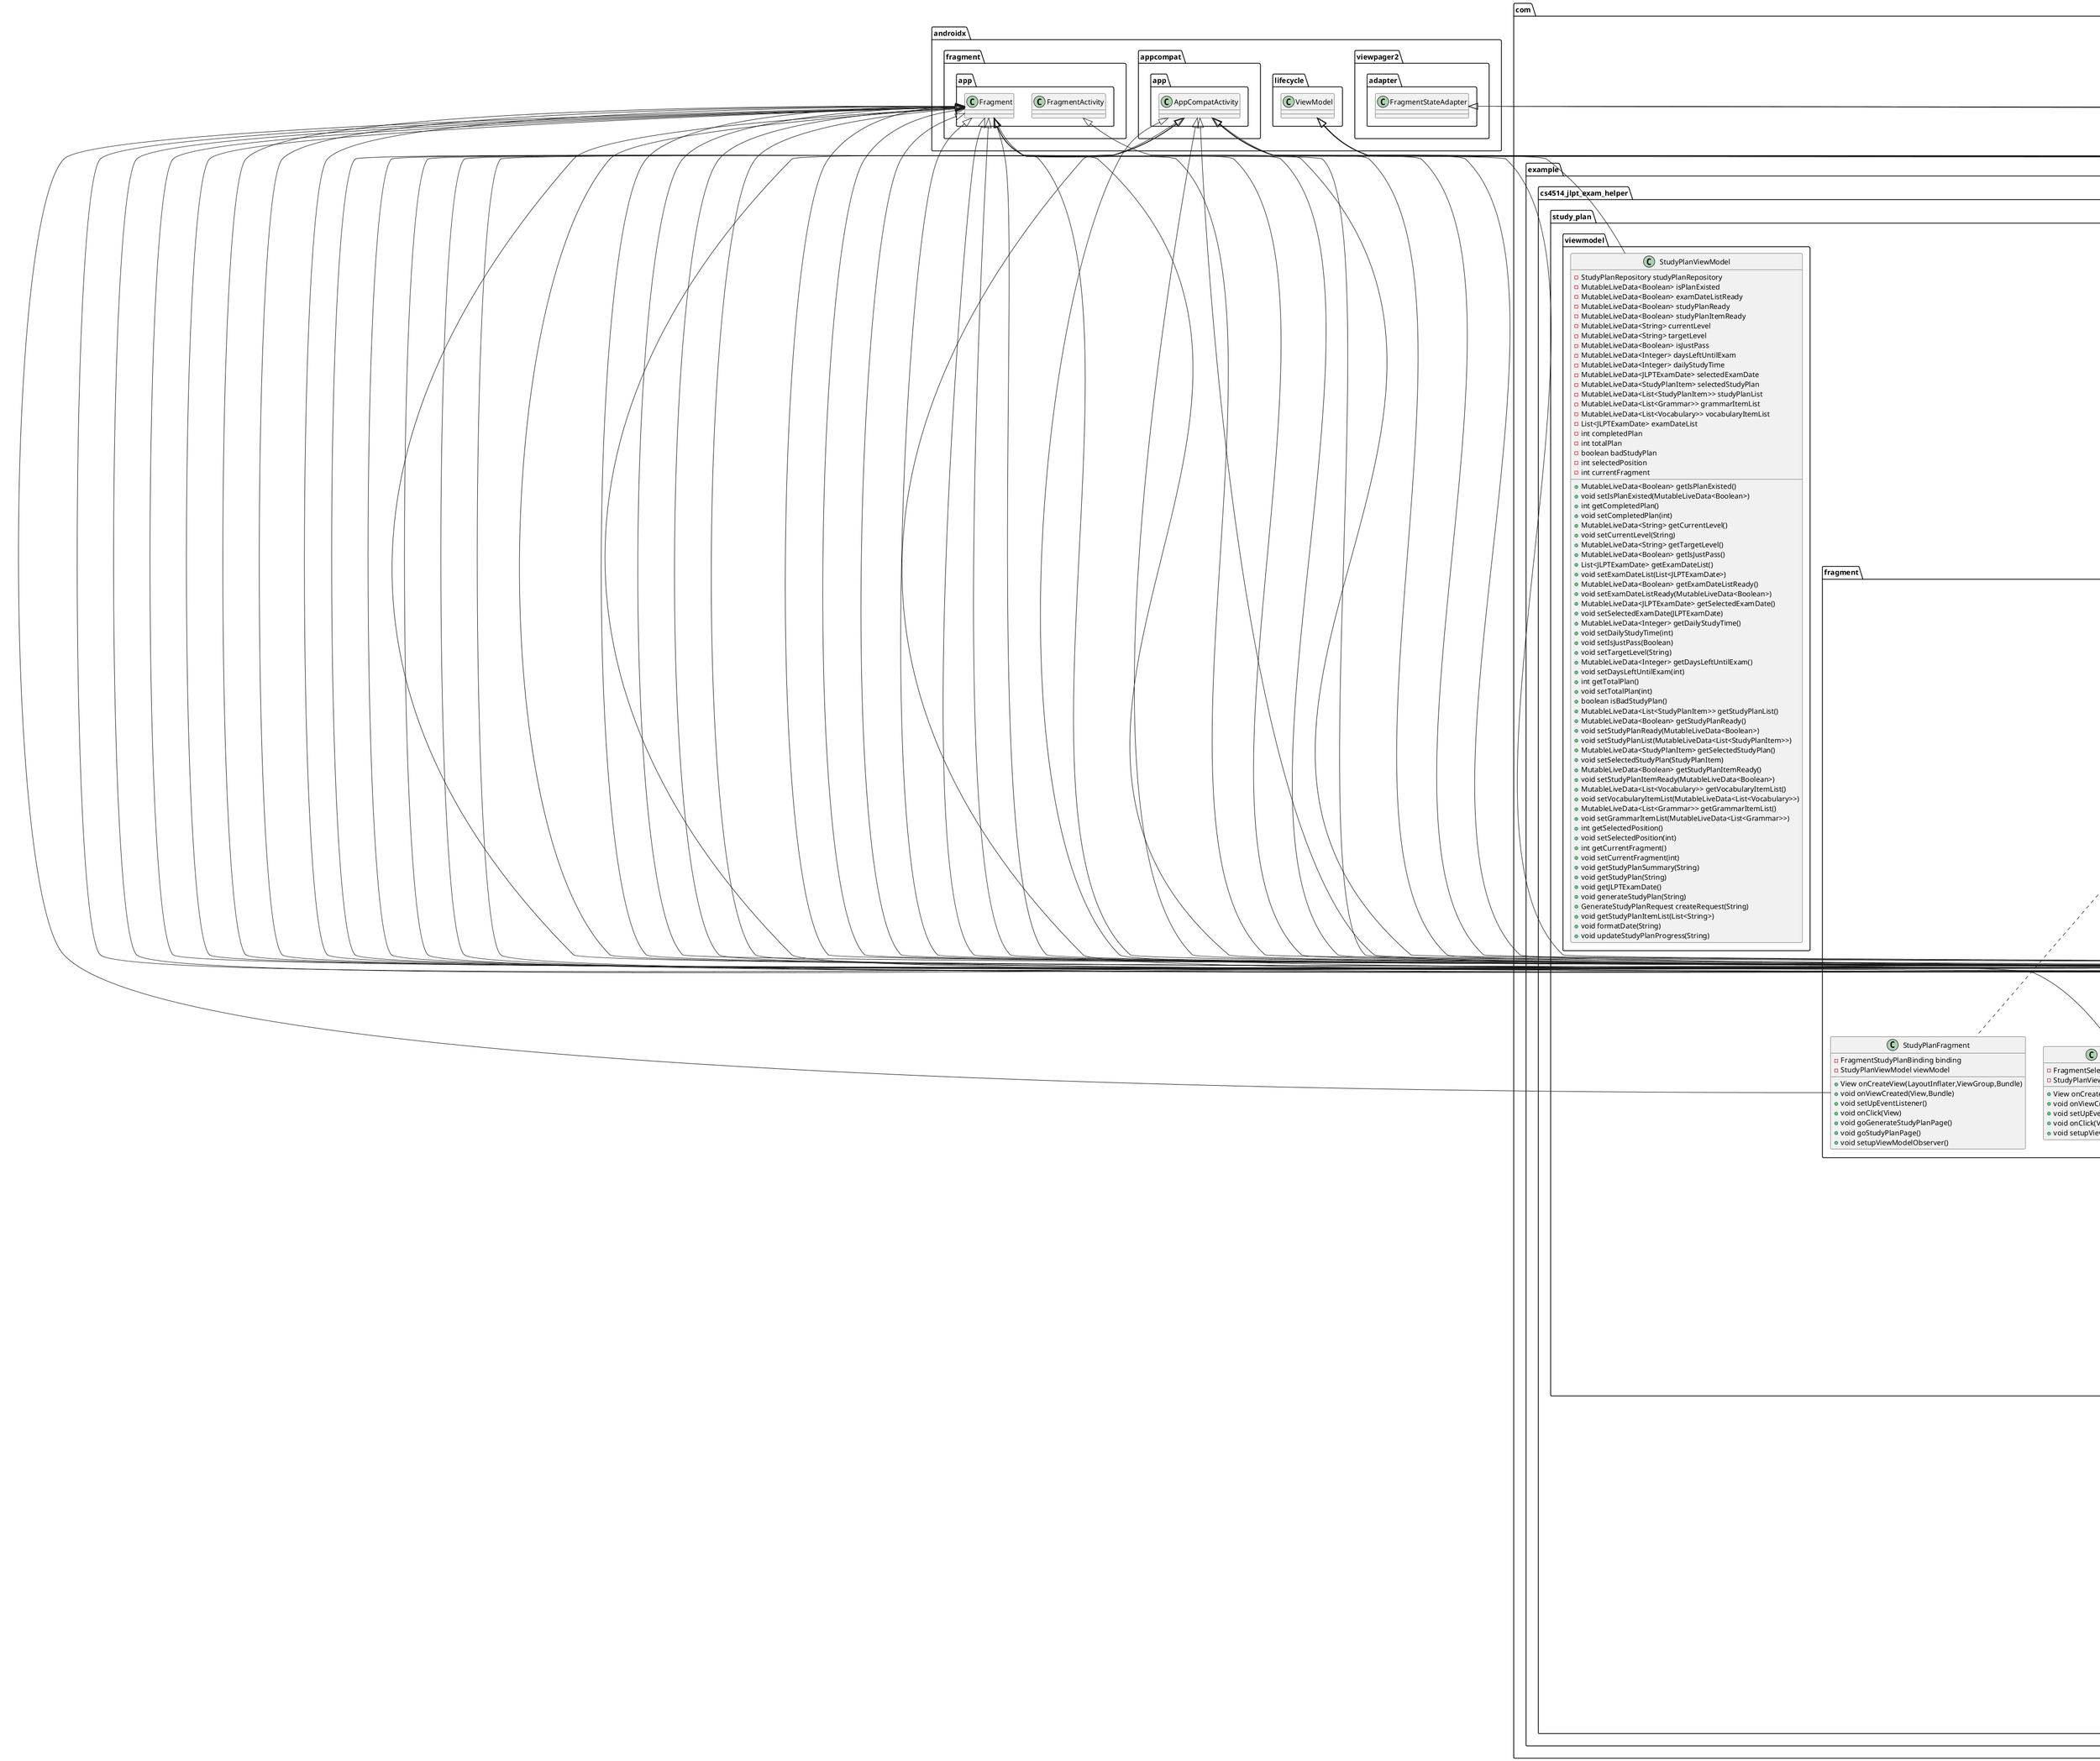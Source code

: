 @startuml
class com.example.cs4514_jlpt_exam_helper.study_plan.adapter.StudyPlanAdapter {
- List<StudyPlanItem> studyPlanList
- OnItemClickListener listener
- Context context
+ StudyPlanViewHolder onCreateViewHolder(ViewGroup,int)
+ void onBindViewHolder(StudyPlanViewHolder,int)
+ int getItemCount()
}


interface com.example.cs4514_jlpt_exam_helper.study_plan.adapter.StudyPlanAdapter$OnItemClickListener {
~ void onItemClick(StudyPlanItem,int)
}

class com.example.cs4514_jlpt_exam_helper.study_plan.adapter.StudyPlanAdapter$StudyPlanViewHolder {
~ ImageView iconStatus
~ ImageView iconCompleted
~ TextView textStudyPlanNumber
~ TextView textStudyPlanName
}

class com.example.cs4514_jlpt_exam_helper.forum.fragment.ReplyFragment {
- ReplyAdapter adapter
- ForumViewModel viewModel
- FragmentReplyBinding binding
- Question question
- boolean isEnd
- boolean isLoading
- boolean isFirstLoad
+ View onCreateView(LayoutInflater,ViewGroup,Bundle)
+ void onViewCreated(View,Bundle)
+ void setUpEventListener()
+ void setupViewModelObserver()
+ void onClick(View)
+ void switchToPostReplyFragment()
}


class com.example.cs4514_jlpt_exam_helper.quiz.fragment.SelectLevelFragment {
- QuizViewModel viewModel
- FragmentSelectLevelBinding binding
+ View onCreateView(LayoutInflater,ViewGroup,Bundle)
+ void onViewCreated(View,Bundle)
+ void setUpEventListener()
+ void onClick(View)
}


class com.example.cs4514_jlpt_exam_helper.study_plan.activity.StudyPlanActivity {
- ActivityStudyPlanBinding binding
- StudyPlanViewModel viewModel
# void onCreate(Bundle)
+ void setUpEventListener()
+ void setupViewModelObserver()
+ void onClick(View)
+ void back()
- void showLoadingEffect()
- void hideLoadingEffect()
}


class com.example.cs4514_jlpt_exam_helper.dictionary.adapter.DictionaryAdapter {
- List<JishoResponse> resultList
- Context context
- OnPlayClickListener playClickListener
+ DictionaryViewHolder onCreateViewHolder(ViewGroup,int)
+ void onBindViewHolder(DictionaryViewHolder,int)
+ int getItemCount()
}


interface com.example.cs4514_jlpt_exam_helper.dictionary.adapter.DictionaryAdapter$OnPlayClickListener {
~ void onPlayClick(String)
}

class com.example.cs4514_jlpt_exam_helper.dictionary.adapter.DictionaryAdapter$DictionaryViewHolder {
+ TextView textWord
+ TextView textReading
+ TextView textMeaning
+ TextView textPartOfSpeech
+ ImageView btnPlay
}

class com.example.cs4514_jlpt_exam_helper.dashboard.viewmodel.SettingViewModel {
- AccountRepository repository
- MutableLiveData<ValidationResult> validOldPassword
- MutableLiveData<ValidationResult> validNewPassword
- MutableLiveData<Boolean> validConfirmNewPassword
+ void changePassword(String,String,String,String)
+ boolean validPassword(String,String,String)
+ void signOut(String)
}


class com.example.cs4514_jlpt_exam_helper.learning.viewmodel.CategoryViewModel {
- LearningItemRepository repository
- MutableLiveData<ArrayList<Category>> categories
- MutableLiveData<Boolean> isReady
- int count
+ MutableLiveData<ArrayList<Category>> getCategories()
+ void setCategories(MutableLiveData<ArrayList<Category>>)
+ MutableLiveData<Boolean> getIsReady()
+ void setIsReady(MutableLiveData<Boolean>)
+ void getUserProgress(String,String)
}


class com.example.cs4514_jlpt_exam_helper.data.Constant {
+ {static} String baseURL
+ {static} String emailRegex
+ {static} String passwordRegex
+ {static} String userNameRegex
+ {static} String key_session_pref
+ {static} String key_is_first_time_used
+ {static} String key_session_token
+ {static} String key_selected_current_level
+ {static} String key_is_verified
+ {static} String key_firebase_token
+ {static} String error_not_found
+ {static} String confirmPasswordErrorMsg
+ {static} String level_beginner
+ {static} String level_n5
+ {static} String level_n4
+ {static} String level_n3
+ {static} String level_n2
+ {static} String level_n1
+ {static} String message_sign_in_successfully
+ {static} String category_hiragana_katakana
+ {static} String category_grammar
+ {static} String category_vocabulary
}

class com.example.cs4514_jlpt_exam_helper.reset_password.adapter.ResetPasswordViewPagerAdapter {
- {static} int NUM_PAGES
+ Fragment createFragment(int)
+ int getItemCount()
}


class com.example.cs4514_jlpt_exam_helper.learning.fragment.JLPTLevelFragment {
- FragmentJlptLevelBinding binding
- CategoryViewModel viewModel
- String levelName
+ {static} JLPTLevelFragment newInstance(String)
+ View onCreateView(LayoutInflater,ViewGroup,Bundle)
+ void onViewCreated(View,Bundle)
+ void setUpEventListener()
+ void setupViewModelObserver()
+ void onClick(View)
+ void onItemClick(Category)
}


class com.example.cs4514_jlpt_exam_helper.reset_password.activity.ResetPasswordActivity {
- ActivityResetPasswordBinding binding
- ResetPasswordViewModel viewModel
# void onCreate(Bundle)
+ void setUpEventListener()
+ void setUpViewAdapter()
+ void onClick(View)
+ void setupViewModelObserver()
+ void backPreviousPage()
+ void setCurrentFragment(int)
- void showLoadingEffect()
- void hideLoadingEffect()
}


class com.example.cs4514_jlpt_exam_helper.data.Question {
- int question_id
- String question_title
- String question_description
- String user_name
- int reply_number
+ int getQuestion_id()
+ void setQuestion_id(int)
+ String getQuestion_title()
+ void setQuestion_title(String)
+ String getQuestion_description()
+ void setQuestion_description(String)
+ String getUser_name()
+ void setUser_name(String)
+ int getReply_number()
+ void setReply_number(int)
}


class com.example.cs4514_jlpt_exam_helper.sign_up.adapter.SignUpViewPagerAdapter {
- {static} int NUM_PAGES
+ Fragment createFragment(int)
+ int getItemCount()
}


class com.example.cs4514_jlpt_exam_helper.learning.fragment.HomeFragment {
- FragmentHomeBinding binding
+ View onCreateView(LayoutInflater,ViewGroup,Bundle)
+ void onViewCreated(View,Bundle)
+ void setUpFragment(String)
+ void setUpEventListener()
+ void onClick(View)
+ void goChangeLevelPage()
+ void goDictionaryPage()
+ void goQuestionPage()
+ void goPracticePage()
- void loadFragment(Fragment)
}


class com.example.cs4514_jlpt_exam_helper.data.SessionToken {
- String email
- String token
- int is_revoked
+ String getEmail()
+ void setEmail(String)
+ String getToken()
+ void setToken(String)
+ int getIs_revoked()
+ void setIs_revoked(int)
}


class com.example.cs4514_jlpt_exam_helper.network.response.LearningItemResponse {
- List<JapaneseCharacter> characterList
- List<Grammar> grammarList
- List<Vocabulary> vocabularyList
+ List<JapaneseCharacter> getCharacterList()
+ void setCharacterList(List<JapaneseCharacter>)
+ List<Grammar> getGrammarList()
+ void setGrammarList(List<Grammar>)
+ List<Vocabulary> getVocabularyList()
+ void setVocabularyList(List<Vocabulary>)
}


class com.example.cs4514_jlpt_exam_helper.network.request.BookmarkRequest {
- String session_token
- int item_id
}

class com.example.cs4514_jlpt_exam_helper.onboarding.fragment.OnboardingCommonFragment {
- FragmentOnboardingCommonBinding binding
- String title
- String description
- int imageRes
+ {static} OnboardingCommonFragment newInstance(String,String,int)
+ void onCreate(Bundle)
+ View onCreateView(LayoutInflater,ViewGroup,Bundle)
+ void onViewCreated(View,Bundle)
+ void onDestroyView()
}


class com.example.cs4514_jlpt_exam_helper.learning.viewmodel.JapaneseCharacterViewModel {
- LearningItemRepository repository
- MutableLiveData<ArrayList<JapaneseCharacter>> characterList
+ MutableLiveData<ArrayList<JapaneseCharacter>> getcharacterList()
+ void setCharacterList(MutableLiveData<ArrayList<JapaneseCharacter>>)
+ void getCharacterItemList(String)
}


class com.example.cs4514_jlpt_exam_helper.network.repository.LearningItemRepository {
- {static} LearningItemRepository repository
+ {static} LearningItemRepository getInstance()
+ Single<ResponseBean<Category>> getUserProgress(String,String)
+ Single<ResponseBean<ArrayList<Subtopic>>> getSubtopicList(String,String,String)
+ Single<ResponseBean<ArrayList<JapaneseCharacter>>> getCharacterList(String)
+ Single<ResponseBean<ArrayList<Grammar>>> getGrammarList(String)
+ Single<ResponseBean<ArrayList<Vocabulary>>> getVocabularyList(String)
+ Single<ResponseBean<LearningItemResponse>> getLearningItemByLevel(String)
+ Single<ResponseBean<LearningItemResponse>> getLearningItemBySubtopic(String)
+ Single<ResponseBean<String>> updateUserProgress(String,String)
+ Single<ResponseBean<ArrayList<CategoryProgressResponse>>> getCategoryProgress(String,String)
}


class com.example.cs4514_jlpt_exam_helper.forum.adapter.QuestionAdapter {
- List<Question> questionList
- OnItemClickListener listener
+ QuestionViewHolder onCreateViewHolder(ViewGroup,int)
+ void onBindViewHolder(QuestionViewHolder,int)
+ void updateQuestionList(List<Question>)
+ void resetQuestionList()
+ int getItemCount()
}


interface com.example.cs4514_jlpt_exam_helper.forum.adapter.QuestionAdapter$OnItemClickListener {
~ void onItemClick(Question)
}

class com.example.cs4514_jlpt_exam_helper.forum.adapter.QuestionAdapter$QuestionViewHolder {
+ TextView textTitle
+ TextView textPostedUserName
+ TextView textAnswerCount
}

class com.example.cs4514_jlpt_exam_helper.network.repository.StudyPlanRepository {
- {static} StudyPlanRepository repository
+ {static} StudyPlanRepository getInstance()
+ Single<ResponseBean<StudyPlanSummaryResponse>> getStudyPlanSummary(String)
+ Single<ResponseBean<List<StudyPlanItem>>> getStudyPlan(String)
+ Single<ResponseBean<List<JLPTExamDate>>> getJLPTExamDate()
+ Single<ResponseBean<StudyPlanSummaryResponse>> generateStudyPlan(GenerateStudyPlanRequest)
+ Single<ResponseBean<LearningItemResponse>> getLearningItemByItemID(List<String>)
+ Single<ResponseBean<String>> updateStudyPlanProgress(String,int)
}


class com.example.cs4514_jlpt_exam_helper.sign_up.fragment.EditProfileFragment {
- FragmentEditProfileBinding binding
- SignUpViewModel viewModel
+ {static} EditProfileFragment newInstance()
+ void onCreate(Bundle)
+ View onCreateView(LayoutInflater,ViewGroup,Bundle)
+ void onViewCreated(View,Bundle)
+ void setUpEventListener()
+ void onClick(View)
+ void initViewModelObserver()
+ void onDestroyView()
}


class com.example.cs4514_jlpt_exam_helper.network.request.UserProgressRequest {
- String subtopic_name
- String session_token
+ String getSubtopic_name()
+ void setSubtopic_name(String)
+ String getSession_token()
+ void setSession_token(String)
}


class com.example.cs4514_jlpt_exam_helper.learning.adapter.VocabularyAdapter {
- List<Vocabulary> vocabularyList
- Context context
- OnPlayClickListener playClickListener
+ VocabualryViewHolder onCreateViewHolder(ViewGroup,int)
+ void onBindViewHolder(VocabualryViewHolder,int)
+ int getItemCount()
}


interface com.example.cs4514_jlpt_exam_helper.learning.adapter.VocabularyAdapter$OnPlayClickListener {
~ void onPlayClick(String)
}

class com.example.cs4514_jlpt_exam_helper.learning.adapter.VocabularyAdapter$VocabualryViewHolder {
+ TextView textWord
+ TextView textReading
+ TextView textMeaning
+ ImageView btnPlay
+ ImageView btnBookmark
}

class com.example.cs4514_jlpt_exam_helper.learning.adapter.JapaneseCharacterAdapter {
- List<JapaneseCharacter> japaneseCharacterList
- OnItemClickListener listener
+ JapaneseViewHolder onCreateViewHolder(ViewGroup,int)
+ void onBindViewHolder(JapaneseViewHolder,int)
+ int getItemCount()
}


interface com.example.cs4514_jlpt_exam_helper.learning.adapter.JapaneseCharacterAdapter$OnItemClickListener {
~ void onItemClick(JapaneseCharacter)
}

class com.example.cs4514_jlpt_exam_helper.learning.adapter.JapaneseCharacterAdapter$JapaneseViewHolder {
+ TextView textHiragana
+ TextView textPronunciation
}

class com.example.cs4514_jlpt_exam_helper.dashboard.fragment.ChangePasswordFragment {
}
class com.example.cs4514_jlpt_exam_helper.validator.ValidationResult {
- boolean isValid
- String errorMsg
+ boolean isValid()
+ void setValid(boolean)
+ String getErrorMsg()
+ void setErrorMsg(String)
}


class com.example.cs4514_jlpt_exam_helper.study_plan.fragment.SelectDailyStudyTimeFragment {
- FragmentSelectDailyStudyTimeBinding binding
- StudyPlanViewModel viewModel
~ String currentLevel
+ View onCreateView(LayoutInflater,ViewGroup,Bundle)
+ void onViewCreated(View,Bundle)
+ void setUpEventListener()
+ void onClick(View)
+ void setupViewModelObserver()
}


class com.example.cs4514_jlpt_exam_helper.learning.fragment.BeginnerFragment {
- FragmentBeginnerBinding binding
- CategoryViewModel viewModel
+ View onCreateView(LayoutInflater,ViewGroup,Bundle)
+ void onViewCreated(View,Bundle)
+ void setUpEventListener()
+ void setupViewModelObserver()
+ void onClick(View)
+ void onItemClick(Category)
}


class com.example.cs4514_jlpt_exam_helper.learning.activity.SubtopicActivity {
- ActivitySubtopicBinding binding
- SubtopicViewModel viewModel
- String categoryName
- String levelName
# void onCreate(Bundle)
+ void setUpEventListener()
+ void setupViewModelObserver()
+ void onClick(View)
+ void goBackDashboardPage()
+ void onItemClick(Subtopic)
+ void goItemPage(Class<?>,String)
- void showLoadingEffect()
- void hideLoadingEffect()
}


class com.example.cs4514_jlpt_exam_helper.validator.UserNameValidator {
- List<BaseValidator> validatorList
+ ValidationResult validate(String)
}


interface com.example.cs4514_jlpt_exam_helper.network.api.GoogleTTSAPI {
~ Single<ResponseBean<String>> getGoogleTTSService(String)
}

class com.example.cs4514_jlpt_exam_helper.learning.adapter.SubtopicsAdapter {
- List<Subtopic> subtopics
- OnItemClickListener listener
- Context context
+ SubtopicViewHolder onCreateViewHolder(ViewGroup,int)
+ void onBindViewHolder(SubtopicViewHolder,int)
+ int getItemCount()
}


interface com.example.cs4514_jlpt_exam_helper.learning.adapter.SubtopicsAdapter$OnItemClickListener {
~ void onItemClick(Subtopic)
}

class com.example.cs4514_jlpt_exam_helper.learning.adapter.SubtopicsAdapter$SubtopicViewHolder {
~ ImageView iconStatus
~ ImageView iconCompleted
~ TextView textSubtopicNumber
~ TextView textSubtopicName
}

abstract class com.example.cs4514_jlpt_exam_helper.quiz.data.Question {
+ {abstract}boolean checkAnswer(String)
+ {abstract}String getQuestion()
+ {abstract}String getAnswer()
+ {abstract}List<?> getOptionList()
}

class com.example.cs4514_jlpt_exam_helper.quiz.activity.QuizActivity {
- QuizViewModel viewModel
- ActivityQuizBinding binding
- String currentLevel
# void onCreate(Bundle)
+ void setUpEventListener()
+ void setupViewModelObserver()
+ void onClick(View)
- void showLoadingEffect()
- void hideLoadingEffect()
}


class com.example.cs4514_jlpt_exam_helper.network.retrofit.RetrofitManager {
- {static} RetrofitManager mInstance
- {static} AccountAPI accountAPI
- {static} OtpAPI otpAPI
- {static} LearningItemAPI learningItemAPI
- {static} JishoAPI jishoAPI
- {static} GoogleTTSAPI googleTTSAPI
- {static} QuestionAPI questionAPI
- {static} StudyPlanAPI studyPlanAPI
+ {static} RetrofitManager getInstance()
+ AccountAPI getAccountAPI()
+ OtpAPI getOtpAPI()
+ LearningItemAPI getLearningItemAPI()
+ JishoAPI getJishoAPI()
+ GoogleTTSAPI getGoogleTTSAPI()
+ QuestionAPI getQuestionAPI()
+ StudyPlanAPI getStudyPlanAPI()
}


class com.example.cs4514_jlpt_exam_helper.study_plan.fragment.StudyPlanFragment {
- FragmentStudyPlanBinding binding
- StudyPlanViewModel viewModel
+ View onCreateView(LayoutInflater,ViewGroup,Bundle)
+ void onViewCreated(View,Bundle)
+ void setUpEventListener()
+ void onClick(View)
+ void goGenerateStudyPlanPage()
+ void goStudyPlanPage()
+ void setupViewModelObserver()
}


class com.example.cs4514_jlpt_exam_helper.data.Reply {
- int question_id
- int reply_id
- String reply
- String user_name
- Timestamp reply_at
+ int getQuestion_id()
+ void setQuestion_id(int)
+ int getReply_id()
+ void setReply_id(int)
+ String getReply()
+ void setReply(String)
+ String getUser_name()
+ void setUser_name(String)
+ Timestamp getReply_at()
+ void setReply_at(Timestamp)
}


class com.example.cs4514_jlpt_exam_helper.SessionManager {
+ {static} void setNoVerificationNeeded(Context,boolean)
+ {static} boolean isNoVerificationNeeded(Context)
+ {static} void clearSession(Context)
+ {static} String getSessionToken(Context)
}

class com.example.cs4514_jlpt_exam_helper.network.repository.JishoRepository {
- {static} JishoRepository repository
+ {static} JishoRepository getInstance()
+ Single<ResponseBean<List<JishoResponse>>> searchWord(String)
}


class com.example.cs4514_jlpt_exam_helper.learning.activity.GrammarActivity {
- GrammarViewModel viewModel
- ActivityGrammarBinding binding
- String subtopicName
# void onCreate(Bundle)
+ void setUpEventListener()
+ void setupViewModelObserver()
+ void onClick(View)
+ void goBackDashboardPage()
- void showLoadingEffect()
- void hideLoadingEffect()
}


class com.example.cs4514_jlpt_exam_helper.quiz.fragment.QuizFragment {
- QuizViewModel viewModel
- FragmentQuizBinding binding
- List<CharacterQuestion> characterQuestionList
- List<GrammarQuestion> grammarQuestionList
- List<VocabularyQuestion> vocabularyQuestionList
- int progress
- int questionNumber
- int score
- QuizQuestionAdapter adapter
- MediaPlayer player
- GoogleTTSManager manager
+ View onCreateView(LayoutInflater,ViewGroup,Bundle)
+ void onViewCreated(View,Bundle)
+ void setUpEventListener()
+ void setCharacterQuestion(CharacterQuestion)
+ void setGrammarQuestion(GrammarQuestion)
+ void setVocabularyQuestion(VocabularyQuestion)
+ void setQuizFragment()
+ void setQuestion()
+ void onClick(View)
+ void checkAnswer()
+ void onPlayClick(Question)
}


class com.example.cs4514_jlpt_exam_helper.dashboard.activity.SelectLevelActivity {
- ActivitySelectLevelBinding binding
# void onCreate(Bundle)
+ void setUpEventListener()
+ void onClick(View)
+ void changeLevel(String)
- void showLoadingEffect()
- void hideLoadingEffect()
}


class com.example.cs4514_jlpt_exam_helper.network.request.UpdateStudyPlanProgressRequest {
- String session_token
- int study_plan_item_id
+ String getSession_token()
+ void setSession_token(String)
+ int getStudy_plan_item_id()
+ void setStudy_plan_item_id(int)
}


class com.example.cs4514_jlpt_exam_helper.reset_password.fragment.ResetPasswordFragment {
- FragmentResetPasswordBinding binding
- ResetPasswordViewModel viewModel
+ {static} EditProfileFragment newInstance()
+ void onCreate(Bundle)
+ View onCreateView(LayoutInflater,ViewGroup,Bundle)
+ void onViewCreated(View,Bundle)
+ void setUpEventListener()
+ void onClick(View)
+ void initViewModelObserver()
+ void onDestroyView()
}


interface com.example.cs4514_jlpt_exam_helper.network.api.StudyPlanAPI {
~ Single<ResponseBean<StudyPlanSummaryResponse>> getStudyPlanSummary(SessionToken)
~ Single<ResponseBean<List<StudyPlanItem>>> getStudyPlan(SessionToken)
~ Single<ResponseBean<StudyPlanSummaryResponse>> generateStudyPlan(GenerateStudyPlanRequest)
~ Single<ResponseBean<LearningItemResponse>> getLearningItemByItemID(StudyPlanItemRequest)
~ Single<ResponseBean<String>> updateStudyPlanProgress(UpdateStudyPlanProgressRequest)
~ Single<ResponseBean<List<JLPTExamDate>>> getJLPTExamDate()
}

class com.example.cs4514_jlpt_exam_helper.quiz.data.CharacterQuestion {
- List<JapaneseCharacter> optionList
- String question
- String correctAnswer
+ String getCorrectAnswer()
+ boolean checkAnswer(String)
+ String getQuestion()
+ List<JapaneseCharacter> getOptionList()
+ String getAnswer()
}


class com.example.cs4514_jlpt_exam_helper.UserEntryActivity {
# void onCreate(Bundle)
+ void setUpEventListener()
+ void onClick(View)
+ void goSignInPage()
+ void goSignUpPage()
+ void goDashboard()
}

class com.example.cs4514_jlpt_exam_helper.dictionary.viewmodel.DictionaryViewModel {
- JishoRepository repository
- MutableLiveData<List<JishoResponse>> responseList
+ MutableLiveData<List<JishoResponse>> getResponseList()
+ void setResponseList(MutableLiveData<List<JishoResponse>>)
+ void searchWord(String)
}


class com.example.cs4514_jlpt_exam_helper.network.request.PostQuestionRequest {
- String session_token
- String question_title
- String question_description
+ String getSession_token()
+ void setSession_token(String)
+ String getQuestion_title()
+ void setQuestion_title(String)
+ String getQuestion_description()
+ void setQuestion_description(String)
}


class com.example.cs4514_jlpt_exam_helper.network.response.CategoryProgressResponse {
- String category_name
- int completed_subtopics
- int total_subtopics
+ String getCategory_name()
+ void setCategory_name(String)
+ int getCompleted_subtopics()
+ void setCompleted_subtopics(int)
+ int getTotal_subtopics()
+ void setTotal_subtopics(int)
}


class com.example.cs4514_jlpt_exam_helper.learning.adapter.CategoriesAdapter {
- List<Category> categories
- OnItemClickListener listener
- Context context
+ CategoryViewHolder onCreateViewHolder(ViewGroup,int)
+ void onBindViewHolder(CategoryViewHolder,int)
+ int getItemCount()
}


interface com.example.cs4514_jlpt_exam_helper.learning.adapter.CategoriesAdapter$OnItemClickListener {
~ void onItemClick(Category)
}

class com.example.cs4514_jlpt_exam_helper.learning.adapter.CategoriesAdapter$CategoryViewHolder {
~ ImageView imageCategory
~ TextView textCategory
~ ProgressBar progressCategory
~ ConstraintLayout parent
}

class com.example.cs4514_jlpt_exam_helper.GoogleTTSManager {
- GoogleTTSRepository repository
- {static} GoogleTTSManager manager
+ {static} GoogleTTSManager getInstance()
+ void getTTSService(String,MediaPlayer,Context)
+ void stopPlayer(MediaPlayer)
}


class com.example.cs4514_jlpt_exam_helper.dashboard.fragment.SettingFragment {
- SettingViewModel viewModel
- FragmentSettingBinding binding
+ View onCreateView(LayoutInflater,ViewGroup,Bundle)
+ void onViewCreated(View,Bundle)
+ void setUpEventListener()
+ void onClick(View)
+ void showConfirmDialog()
}


class com.example.cs4514_jlpt_exam_helper.quiz.data.VocabularyQuestion {
- List<Vocabulary> optionList
- String question
- String correctAnswer
+ String getCorrectAnswer()
+ boolean checkAnswer(String)
+ String getQuestion()
+ List<Vocabulary> getOptionList()
+ String getAnswer()
}


class com.example.cs4514_jlpt_exam_helper.network.request.CategoryProgressRequest {
- String level_name
- String session_token
+ String getLevel_name()
+ void setLevel_name(String)
+ String getSession_token()
+ void setSession_token(String)
}


class com.example.cs4514_jlpt_exam_helper.network.response.JishoResponse {
- String word
- String reading
- String english_definition
- String part_of_speech
- String jlpt
+ String getWord()
+ void setWord(String)
+ String getReading()
+ void setReading(String)
+ String getEnglish_definition()
+ void setEnglish_definition(String)
+ String getPart_of_speech()
+ void setPart_of_speech(String)
+ String getJlpt()
+ void setJlpt(String)
}


class com.example.cs4514_jlpt_exam_helper.data.Grammar {
- String rule
- String explanation
+ String getRule()
+ void setRule(String)
+ String getExplanation()
+ void setExplanation(String)
+ String getQuestion()
+ String getAnswer()
}


class com.example.cs4514_jlpt_exam_helper.learning.viewmodel.SubtopicViewModel {
- LearningItemRepository repository
- MutableLiveData<ArrayList<Subtopic>> subtopics
- MutableLiveData<String> test
+ MutableLiveData<String> getTest()
+ void setTest(MutableLiveData<String>)
+ MutableLiveData<ArrayList<Subtopic>> getSubtopics()
+ void setSubtopics(MutableLiveData<ArrayList<Subtopic>>)
+ void getSubtopicItemList(String,String,String)
}


class com.example.cs4514_jlpt_exam_helper.data.JLPTExamDate {
- String exam_date
+ String getExam_date()
+ void setExam_date(String)
}


class com.example.cs4514_jlpt_exam_helper.network.request.GenerateStudyPlanRequest {
- String current_level
- String target_level
- int daily_study_time
- int days_to_exam
- String target_goal
- String session_token
+ String getCurrent_level()
+ void setCurrent_level(String)
+ String getTarget_level()
+ void setTarget_level(String)
+ int getDaily_study_time()
+ void setDaily_study_time(int)
+ int getDays_to_exam()
+ void setDays_to_exam(int)
+ String getTarget_goal()
+ void setTarget_goal(String)
+ String getSession_token()
+ void setSession_token(String)
}


class com.example.cs4514_jlpt_exam_helper.forum.fragment.QuestionFragment {
- QuestionAdapter adapter
- ForumViewModel viewModel
- FragmentQuestionBinding binding
- boolean isEnd
- boolean isLoading
- boolean isFirstLoad
+ View onCreateView(LayoutInflater,ViewGroup,Bundle)
+ void onViewCreated(View,Bundle)
+ void setUpEventListener()
+ void setupViewModelObserver()
+ void onClick(View)
+ void switchToAskQuestionFragment()
+ void onItemClick(Question)
}


class com.example.cs4514_jlpt_exam_helper.dashboard.viewmodel.DashboardViewModel {
- AccountRepository accountRepository
- MutableLiveData<Boolean> validToken
- MutableLiveData<String> firebaseToken
+ MutableLiveData<Boolean> getValidToken()
+ void setValidToken(MutableLiveData<Boolean>)
+ MutableLiveData<String> getFirebaseToken()
+ void setFirebaseToken(MutableLiveData<String>)
+ void verifySessionToken(Context)
+ void updateFirebaseToken(String,String)
}


class com.example.cs4514_jlpt_exam_helper.network.request.FirebaseTokenRequest {
- String session_token
- String firebase_token
+ String getSession_token()
+ void setSession_token(String)
+ String getFirebase_token()
+ void setFirebase_token(String)
}


class com.example.cs4514_jlpt_exam_helper.data.Account {
- String account_id
- String email
- String user_name
- String password
+ String getAccount_id()
+ void setAccount_id(String)
+ String getUser_name()
+ void setUser_name(String)
+ String getEmail()
+ void setEmail(String)
+ String getPassword()
+ void setPassword(String)
}


class com.example.cs4514_jlpt_exam_helper.study_plan.fragment.StudyPlanItemListFragment {
- FragmentStudyPlanItemListBinding binding
- StudyPlanViewModel viewModel
- VocabularyAdapter vocabularyAdapter
- GrammarAdapter grammarAdapter
- MediaPlayer player
- GoogleTTSManager manager
+ View onCreateView(LayoutInflater,ViewGroup,Bundle)
+ void onViewCreated(View,Bundle)
+ void onPlayClick(String)
}


class com.example.cs4514_jlpt_exam_helper.onboarding.activity.OnboardingActivity {
- ActivityOnboardingBinding binding
- int[] imageResIDs
- int[] titleIDs
- int[] descriptionIDs
# void onCreate(Bundle)
+ void setUpViewAdapter()
+ void setUpPageIndicator()
+ void setUpEventListener()
+ void onClick(View)
+ void goUserEntryPage()
+ void initializeIDs()
- void showLoadingEffect()
- void hideLoadingEffect()
}


class com.example.cs4514_jlpt_exam_helper.study_plan.adapter.ExamDateAdapter {
- List<JLPTExamDate> examDateList
- OnItemClickListener listener
+ ExamDateViewHolder onCreateViewHolder(ViewGroup,int)
+ void onBindViewHolder(ExamDateViewHolder,int)
+ int getItemCount()
}


interface com.example.cs4514_jlpt_exam_helper.study_plan.adapter.ExamDateAdapter$OnItemClickListener {
~ void onItemClick(JLPTExamDate)
}

class com.example.cs4514_jlpt_exam_helper.study_plan.adapter.ExamDateAdapter$ExamDateViewHolder {
+ TextView optionExamDate
}

class com.example.cs4514_jlpt_exam_helper.network.response.StudyPlanSummaryResponse {
- int completed_study_plan
- int total_study_plan
- int fitness_score
+ int getCompleted_study_plan()
+ void setCompleted_study_plan(int)
+ int getTotal_study_plan()
+ void setTotal_study_plan(int)
+ int getFitness_score()
+ void setFitness_score(int)
}


class com.example.cs4514_jlpt_exam_helper.study_plan.activity.GenerateStudyPlanActivity {
- StudyPlanViewModel viewModel
- ActivityGenerateStudyPlanBinding binding
- String currentLevel
# void onCreate(Bundle)
+ void setUpEventListener()
+ void setupViewModelObserver()
+ void onClick(View)
- void showLoadingEffect()
- void hideLoadingEffect()
}


class com.example.cs4514_jlpt_exam_helper.forum.adapter.ReplyAdapter {
- List<Reply> replyList
+ ReplyViewHolder onCreateViewHolder(ViewGroup,int)
+ void onBindViewHolder(ReplyViewHolder,int)
+ void updateReplyList(List<Reply>)
+ void resetReplyList(Question)
+ int getItemCount()
}


class com.example.cs4514_jlpt_exam_helper.forum.adapter.ReplyAdapter$ReplyViewHolder {
+ TextView textNumber
+ TextView textUserName
+ TextView textReply
}

class com.example.cs4514_jlpt_exam_helper.network.repository.AccountRepository {
- {static} AccountRepository repository
+ {static} AccountRepository getInstance()
+ Single<ResponseBean<String>> signUp(Account)
+ Single<ResponseBean<String>> resetPassword(Account)
+ Single<ResponseBean<SessionToken>> signIn(Account)
+ Single<ResponseBean<SessionToken>> verifySessionToken(SessionToken)
+ Single<ResponseBean<String>> updateFirebaseToken(String,String)
+ void saveSessionToken(Context,String)
+ void removeSessionToken(Context)
}


class com.example.cs4514_jlpt_exam_helper.sign_in.viewmodel.SignInViewModel {
- AccountRepository repository
- MutableLiveData<Boolean> emptyEmail
- MutableLiveData<Boolean> emptyPw
- MutableLiveData<Boolean> signInSuccess
- MutableLiveData<ValidationResult> signInFailed
+ MutableLiveData<Boolean> getEmptyEmail()
+ void setEmptyEmail(MutableLiveData<Boolean>)
+ MutableLiveData<Boolean> getEmptyPw()
+ void setEmptyPw(MutableLiveData<Boolean>)
+ MutableLiveData<Boolean> getSignInSuccess()
+ void setSignInSuccess(MutableLiveData<Boolean>)
+ MutableLiveData<ValidationResult> getSignInFailed()
+ void setSignInFailed(MutableLiveData<ValidationResult>)
+ void signIn(String,String,Context)
+ boolean valid(String,String)
- boolean isEmpty(String)
}


class com.example.cs4514_jlpt_exam_helper.sign_up.fragment.EnterOtpSignUpFragment {
- FragmentEnterOtpBinding binding
- SignUpViewModel viewModel
- String otpCode
- CountDownTimer resendTimer
+ {static} EnterEmailSignUpFragment newInstance()
+ void onCreate(Bundle)
+ View onCreateView(LayoutInflater,ViewGroup,Bundle)
+ void onViewCreated(View,Bundle)
+ void setUpEventListener()
+ void onClick(View)
- void startResendTimer()
+ void initViewModelObserver()
+ void onDestroyView()
}


class com.example.cs4514_jlpt_exam_helper.validator.NullValidator {
+ ValidationResult validate(String)
}

abstract class com.example.cs4514_jlpt_exam_helper.data.BaseLearningItem {
+ {abstract}String getQuestion()
+ {abstract}String getAnswer()
}

class com.example.cs4514_jlpt_exam_helper.sign_up.activity.SignUpActivity {
- SignUpViewModel viewModel
- ActivitySignUpBinding binding
- ProgressBar progressBar
# void onCreate(Bundle)
+ void setUpEventListener()
+ void setUpViewAdapter()
+ void onClick(View)
+ void setupViewModelObserver()
+ void backPreviousPage()
+ void setCurrentFragment(int)
- void showLoadingEffect()
- void hideLoadingEffect()
}


class com.example.cs4514_jlpt_exam_helper.network.request.StudyPlanRequest {
- String session_token
}

class com.example.cs4514_jlpt_exam_helper.dictionary.activity.DictionaryActivity {
- DictionaryViewModel viewModel
- GoogleTTSManager manager
- ActivityDictionaryBinding binding
- MediaPlayer player
# void onCreate(Bundle)
+ void setUpEventListener()
+ void setupViewModelObserver()
+ void onClick(View)
+ void goBackDashboardPage()
+ void onPlayClick(String)
- void showProgressBar()
- void hideProgressBar()
# void onDestroy()
}


class com.example.cs4514_jlpt_exam_helper.network.repository.ForumRepository {
- {static} ForumRepository repository
+ {static} ForumRepository getInstance()
+ Single<ResponseBean<String>> postQuestion(String,String,String)
+ Single<ResponseBean<List<Question>>> getQuestion(int)
+ Single<ResponseBean<List<Reply>>> getReply(int,int)
+ Single<ResponseBean<String>> postReply(String,String,int)
}


class com.example.cs4514_jlpt_exam_helper.reset_password.fragment.EnterEmailResetPasswordFragment {
- FragmentEnterEmailBinding binding
- ResetPasswordViewModel viewModel
+ {static} EnterEmailResetPasswordFragment newInstance()
+ void onCreate(Bundle)
+ View onCreateView(LayoutInflater,ViewGroup,Bundle)
+ void onViewCreated(View,Bundle)
+ void setUpEventListener()
+ void onClick(View)
+ void goSignInPage()
+ void initViewModelObserver()
+ void onDestroyView()
}


class com.example.cs4514_jlpt_exam_helper.reset_password.viewmodel.ResetPasswordViewModel {
- AccountRepository accountRepository
- OtpRepository otpRepository
- MutableLiveData<ValidationResult> validEmail
- MutableLiveData<ValidationResult> validOtpCode
- MutableLiveData<ValidationResult> validUserName
- MutableLiveData<ValidationResult> validPassword
- MutableLiveData<Boolean> validConfirmPassword
- MutableLiveData<Boolean> sendOtpSuccess
- MutableLiveData<Boolean> resendOtpSuccess
- MutableLiveData<Boolean> verifyEmailSuccess
- MutableLiveData<Boolean> resetPasswordSuccess
- MutableLiveData<Integer> progressIndex
- MutableLiveData<String> emailForVerify
+ MutableLiveData<ValidationResult> getValidEmail()
+ void setValidEmail(MutableLiveData<ValidationResult>)
+ MutableLiveData<ValidationResult> getValidOtpCode()
+ void setValidOtpCode(MutableLiveData<ValidationResult>)
+ MutableLiveData<ValidationResult> getValidUserName()
+ void setValidUserName(MutableLiveData<ValidationResult>)
+ MutableLiveData<ValidationResult> getValidPassword()
+ void setValidPassword(MutableLiveData<ValidationResult>)
+ MutableLiveData<Boolean> getValidConfirmPassword()
+ void setValidConfirmPassword(MutableLiveData<Boolean>)
+ MutableLiveData<Boolean> getSendOtpSuccess()
+ void setSendOtpSuccess(MutableLiveData<Boolean>)
+ MutableLiveData<Boolean> getResendOtpSuccess()
+ void setResendOtpSuccess(MutableLiveData<Boolean>)
+ MutableLiveData<Boolean> getVerifyEmailSuccess()
+ void setVerifyEmailSuccess(MutableLiveData<Boolean>)
+ MutableLiveData<Boolean> getResetPasswordSuccess()
+ void setResetPasswordSuccess(MutableLiveData<Boolean>)
+ MutableLiveData<Integer> getProgressIndex()
+ void setProgressIndex(MutableLiveData<Integer>)
+ MutableLiveData<String> getEmailForVerify()
+ void setEmailForVerify(MutableLiveData<String>)
+ void getResetPasswordOtp(String)
+ void verifyEmail(String)
+ void resendOtp()
+ void resetPassword(String,String)
+ boolean validEmail(String)
+ boolean validPassword(String,String)
}


interface com.example.cs4514_jlpt_exam_helper.network.api.QuestionAPI {
~ Single<ResponseBean<String>> postQuestion(PostQuestionRequest)
~ Single<ResponseBean<String>> postReply(PostReplyRequest)
~ Single<ResponseBean<List<Question>>> getQuestion(int,int)
~ Single<ResponseBean<List<Reply>>> getReply(int,int,int)
}

interface com.example.cs4514_jlpt_exam_helper.network.api.JishoAPI {
~ Single<ResponseBean<List<JishoResponse>>> searchWord(String)
}

class com.example.cs4514_jlpt_exam_helper.network.bean.ResponseBean {
- int code
- String message
- T data
+ int getCode()
+ void setCode(int)
+ String getMessage()
+ void setMessage(String)
+ T getData()
+ void setData(T)
}


class com.example.cs4514_jlpt_exam_helper.data.Subtopic {
- int category_id
- int level_id
- String name
- int is_completed
+ int getCategory_id()
+ void setCategory_id(int)
+ int getLevel_id()
+ void setLevel_id(int)
+ String getName()
+ void setName(String)
+ boolean isIs_completed()
+ void setIs_completed(int)
}


class com.example.cs4514_jlpt_exam_helper.network.repository.GoogleTTSRepository {
- {static} GoogleTTSRepository repository
+ {static} GoogleTTSRepository getInstance()
+ Single<ResponseBean<String>> getGoogleTTSService(String)
}


class com.example.cs4514_jlpt_exam_helper.validator.EmailValidator {
- List<BaseValidator> validatorList
+ ValidationResult validate(String)
}


class com.example.cs4514_jlpt_exam_helper.study_plan.fragment.SelectTargetScoreFragment {
- FragmentSelectTargetScoreBinding binding
- StudyPlanViewModel viewModel
+ View onCreateView(LayoutInflater,ViewGroup,Bundle)
+ void onViewCreated(View,Bundle)
+ void setUpEventListener()
+ void onClick(View)
+ void setupViewModelObserver()
}


class com.example.cs4514_jlpt_exam_helper.learning.activity.HiraganaActivity {
- JapaneseCharacterViewModel viewModel
- ActivityHiraganaBinding binding
- String subtopicName
- MediaPlayer player
- GoogleTTSManager manager
# void onCreate(Bundle)
+ void setUpEventListener()
+ void setupViewModelObserver()
+ void onClick(View)
+ void goBackDashboardPage()
+ void goSubtopicQuizPage()
- void showLoadingEffect()
- void hideLoadingEffect()
+ void onItemClick(JapaneseCharacter)
# void onDestroy()
}


class com.example.cs4514_jlpt_exam_helper.SplashActivity {
# void onCreate(Bundle)
- void goOnboardingPage()
- void goUserEntryPage()
- void goDashboardPage()
}

class com.example.cs4514_jlpt_exam_helper.study_plan.viewmodel.StudyPlanViewModel {
- StudyPlanRepository studyPlanRepository
- MutableLiveData<Boolean> isPlanExisted
- MutableLiveData<Boolean> examDateListReady
- MutableLiveData<Boolean> studyPlanReady
- MutableLiveData<Boolean> studyPlanItemReady
- MutableLiveData<String> currentLevel
- MutableLiveData<String> targetLevel
- MutableLiveData<Boolean> isJustPass
- MutableLiveData<Integer> daysLeftUntilExam
- MutableLiveData<Integer> dailyStudyTime
- MutableLiveData<JLPTExamDate> selectedExamDate
- MutableLiveData<StudyPlanItem> selectedStudyPlan
- MutableLiveData<List<StudyPlanItem>> studyPlanList
- MutableLiveData<List<Grammar>> grammarItemList
- MutableLiveData<List<Vocabulary>> vocabularyItemList
- List<JLPTExamDate> examDateList
- int completedPlan
- int totalPlan
- boolean badStudyPlan
- int selectedPosition
- int currentFragment
+ MutableLiveData<Boolean> getIsPlanExisted()
+ void setIsPlanExisted(MutableLiveData<Boolean>)
+ int getCompletedPlan()
+ void setCompletedPlan(int)
+ MutableLiveData<String> getCurrentLevel()
+ void setCurrentLevel(String)
+ MutableLiveData<String> getTargetLevel()
+ MutableLiveData<Boolean> getIsJustPass()
+ List<JLPTExamDate> getExamDateList()
+ void setExamDateList(List<JLPTExamDate>)
+ MutableLiveData<Boolean> getExamDateListReady()
+ void setExamDateListReady(MutableLiveData<Boolean>)
+ MutableLiveData<JLPTExamDate> getSelectedExamDate()
+ void setSelectedExamDate(JLPTExamDate)
+ MutableLiveData<Integer> getDailyStudyTime()
+ void setDailyStudyTime(int)
+ void setIsJustPass(Boolean)
+ void setTargetLevel(String)
+ MutableLiveData<Integer> getDaysLeftUntilExam()
+ void setDaysLeftUntilExam(int)
+ int getTotalPlan()
+ void setTotalPlan(int)
+ boolean isBadStudyPlan()
+ MutableLiveData<List<StudyPlanItem>> getStudyPlanList()
+ MutableLiveData<Boolean> getStudyPlanReady()
+ void setStudyPlanReady(MutableLiveData<Boolean>)
+ void setStudyPlanList(MutableLiveData<List<StudyPlanItem>>)
+ MutableLiveData<StudyPlanItem> getSelectedStudyPlan()
+ void setSelectedStudyPlan(StudyPlanItem)
+ MutableLiveData<Boolean> getStudyPlanItemReady()
+ void setStudyPlanItemReady(MutableLiveData<Boolean>)
+ MutableLiveData<List<Vocabulary>> getVocabularyItemList()
+ void setVocabularyItemList(MutableLiveData<List<Vocabulary>>)
+ MutableLiveData<List<Grammar>> getGrammarItemList()
+ void setGrammarItemList(MutableLiveData<List<Grammar>>)
+ int getSelectedPosition()
+ void setSelectedPosition(int)
+ int getCurrentFragment()
+ void setCurrentFragment(int)
+ void getStudyPlanSummary(String)
+ void getStudyPlan(String)
+ void getJLPTExamDate()
+ void generateStudyPlan(String)
+ GenerateStudyPlanRequest createRequest(String)
+ void getStudyPlanItemList(List<String>)
+ void formatDate(String)
+ void updateStudyPlanProgress(String)
}


interface com.example.cs4514_jlpt_exam_helper.validator.BaseValidator {
~ ValidationResult validate(String)
}

class com.example.cs4514_jlpt_exam_helper.sign_in.activity.SignInActivity {
- ActivitySignInBinding binding
- SignInViewModel viewModel
# void onCreate(Bundle)
+ void setUpEventListener()
+ void onClick(View)
+ void signIn()
+ void goSignUpPage()
+ void goResetPasswordPage()
+ void goDashboardPage()
+ void backPreviousPage()
+ void setupViewModelObserver()
- void showLoadingEffect()
- void hideLoadingEffect()
}


class com.example.cs4514_jlpt_exam_helper.study_plan.fragment.SelectTargetLevelFragment {
- FragmentSelectTargetLevelBinding binding
- StudyPlanViewModel viewModel
~ String currentLevel
+ View onCreateView(LayoutInflater,ViewGroup,Bundle)
+ void onViewCreated(View,Bundle)
+ void setOption()
+ void setUpEventListener()
+ void onClick(View)
+ void setupViewModelObserver()
}


class com.example.cs4514_jlpt_exam_helper.network.request.StudyPlanItemRequest {
- List<String> item_id_list
+ List<String> getItem_id_list()
+ void setItem_id_list(List<String>)
}


class com.example.cs4514_jlpt_exam_helper.FirebaseTokenService {
- {static} String CHANNEL_ID
+ void onNewToken(String)
- void sendTokenToServer(String)
+ void onMessageReceived(RemoteMessage)
- void sendNotification(String,String)
}


class com.example.cs4514_jlpt_exam_helper.data.StudyPlanItem {
- int study_plan_item_id
- String item_id_string
- int is_completed
+ int getStudy_plan_item_id()
+ void setStudy_plan_item_id(int)
+ String getItem_id_string()
+ void setItem_id_string(String)
+ int isIs_completed()
+ void setIs_completed(int)
}


class com.example.cs4514_jlpt_exam_helper.sign_up.viewmodel.SignUpViewModel {
- AccountRepository accountRepository
- OtpRepository otpRepository
- MutableLiveData<ValidationResult> validEmail
- MutableLiveData<ValidationResult> validOtpCode
- MutableLiveData<ValidationResult> validUserName
- MutableLiveData<ValidationResult> validPassword
- MutableLiveData<Boolean> validConfirmPassword
- MutableLiveData<Boolean> sendOtpSuccess
- MutableLiveData<Boolean> resendOtpSuccess
- MutableLiveData<Boolean> verifyEmailSuccess
- MutableLiveData<Boolean> signUpSuccess
- MutableLiveData<Integer> progressIndex
- MutableLiveData<String> emailForVerify
+ MutableLiveData<ValidationResult> getValidUserName()
+ void setValidUserName(MutableLiveData<ValidationResult>)
+ MutableLiveData<ValidationResult> getValidEmail()
+ void setValidEmail(MutableLiveData<ValidationResult>)
+ MutableLiveData<ValidationResult> getValidPassword()
+ void setValidPassword(MutableLiveData<ValidationResult>)
+ MutableLiveData<Boolean> getValidConfirmPassword()
+ void setValidConfirmPassword(MutableLiveData<Boolean>)
+ MutableLiveData<ValidationResult> getValidOtpCode()
+ void setValidOtpCode(MutableLiveData<ValidationResult>)
+ MutableLiveData<Boolean> getSendOtpSuccess()
+ void setSendOtpSuccess(MutableLiveData<Boolean>)
+ MutableLiveData<Boolean> getResendOtpSuccess()
+ void setResendOtpSuccess(MutableLiveData<Boolean>)
+ MutableLiveData<Boolean> getVerifyEmailSuccess()
+ void setVerifyEmailSuccess(MutableLiveData<Boolean>)
+ MutableLiveData<Boolean> getSignUpSuccess()
+ void setSignUpSuccess(MutableLiveData<Boolean>)
+ MutableLiveData<Integer> getProgressIndex()
+ void setProgressIndex(MutableLiveData<Integer>)
+ MutableLiveData<String> getEmailForVerify()
+ void setEmailForVerify(MutableLiveData<String>)
+ void getSignUpOtp(String)
+ void verifyEmail(String)
+ void resendOtp()
+ void signUp(String,String,String)
+ boolean validEmail(String)
+ boolean validProfile(String,String,String)
}


class com.example.cs4514_jlpt_exam_helper.sign_up.fragment.SignUpSuccessFragment {
- FragmentActionSuccessBinding binding
+ {static} SignUpSuccessFragment newInstance()
+ void onCreate(Bundle)
+ View onCreateView(LayoutInflater,ViewGroup,Bundle)
+ void onViewCreated(View,Bundle)
+ void setUpEventListener()
+ void onClick(View)
+ void goSignInPage()
+ void onDestroyView()
}


class com.example.cs4514_jlpt_exam_helper.data.JapaneseCharacter {
- String japanese_character
- String pronunciation
+ String getJapanese_character()
+ void setJapanese_character(String)
+ String getPronunciation()
+ void setPronunciation(String)
+ String getQuestion()
+ String getAnswer()
}


class com.example.cs4514_jlpt_exam_helper.quiz.adapter.QuizQuestionAdapter {
- List<Question> optionList
- int selectedPosition
- String correctAnswer
- boolean isAnswerChecked
- OnPlayClickListener playClickListener
+ QuizQuestionViewHolder onCreateViewHolder(ViewGroup,int)
+ void onBindViewHolder(QuizQuestionViewHolder,int)
+ boolean checkAnswer()
+ void changeQuestion(String,List<Question>)
+ int getItemCount()
}


interface com.example.cs4514_jlpt_exam_helper.quiz.adapter.QuizQuestionAdapter$OnPlayClickListener {
~ void onPlayClick(Question)
}

class com.example.cs4514_jlpt_exam_helper.quiz.adapter.QuizQuestionAdapter$QuizQuestionViewHolder {
+ TextView textOption
+ ImageView btnPlay
}

class com.example.cs4514_jlpt_exam_helper.study_plan.fragment.StudyPlanListFragment {
- FragmentStudyPlanListBinding binding
- StudyPlanViewModel viewModel
- StudyPlanAdapter adapter
+ View onCreateView(LayoutInflater,ViewGroup,Bundle)
+ void onViewCreated(View,Bundle)
+ void onItemClick(StudyPlanItem,int)
}


class com.example.cs4514_jlpt_exam_helper.validator.PasswordValidator {
- List<BaseValidator> validatorList
+ ValidationResult validate(String)
}


class com.example.cs4514_jlpt_exam_helper.data.Level {
- String level_name
+ String getLevel_name()
+ void setLevel_name(String)
}


class com.example.cs4514_jlpt_exam_helper.reset_password.fragment.ResetPasswordSuccessFragment {
- FragmentActionSuccessBinding binding
+ {static} ResetPasswordSuccessFragment newInstance()
+ void onCreate(Bundle)
+ View onCreateView(LayoutInflater,ViewGroup,Bundle)
+ void onViewCreated(View,Bundle)
+ void setUpEventListener()
+ void onClick(View)
+ void goSignInPage()
+ void onDestroyView()
}


class com.example.cs4514_jlpt_exam_helper.learning.activity.VocabularyActivity {
- VocabularyViewModel viewModel
- ActivityVocabularyBinding binding
- String subtopicName
- MediaPlayer player
- GoogleTTSManager manager
# void onCreate(Bundle)
+ void setUpEventListener()
+ void setupViewModelObserver()
+ void onClick(View)
+ void goBackDashboardPage()
+ void onPlayClick(String)
# void onDestroy()
+ void goSubtopicQuizPage()
- void showLoadingEffect()
- void hideLoadingEffect()
}


class com.example.cs4514_jlpt_exam_helper.reset_password.fragment.EnterOtpResetPasswordFragment {
- FragmentEnterOtpBinding binding
- ResetPasswordViewModel viewModel
- String otpCode
- CountDownTimer resendTimer
+ {static} EnterEmailSignUpFragment newInstance()
+ void onCreate(Bundle)
+ View onCreateView(LayoutInflater,ViewGroup,Bundle)
+ void onViewCreated(View,Bundle)
+ void setUpEventListener()
+ void onClick(View)
- void startResendTimer()
+ void initViewModelObserver()
+ void onDestroyView()
}


class com.example.cs4514_jlpt_exam_helper.learning.activity.SubtopicQuizActivity {
- QuizViewModel viewModel
- ActivitySubtopicQuizBinding binding
- String subtopicName
# void onCreate(Bundle)
+ void setUpEventListener()
+ void setupViewModelObserver()
+ void onClick(View)
+ void goBackDashboardPage()
- void showLoadingEffect()
- void hideLoadingEffect()
}


class com.example.cs4514_jlpt_exam_helper.study_plan.fragment.SelectCurrentLevelFragment {
- FragmentSelectCurrentLevelBinding binding
- StudyPlanViewModel viewModel
+ View onCreateView(LayoutInflater,ViewGroup,Bundle)
+ void onViewCreated(View,Bundle)
+ void setUpEventListener()
+ void onClick(View)
+ void setupViewModelObserver()
}


interface com.example.cs4514_jlpt_exam_helper.network.api.AccountAPI {
~ Single<ResponseBean<String>> signUp(Account)
~ Single<ResponseBean<String>> resetPassword(Account)
~ Single<ResponseBean<SessionToken>> signIn(Account)
~ Single<ResponseBean<SessionToken>> verifySessionToken(SessionToken)
~ Single<ResponseBean<String>> updateFirebaseToken(FirebaseTokenRequest)
}

class com.example.cs4514_jlpt_exam_helper.forum.viewmodel.ForumViewModel {
- ForumRepository repository
- MutableLiveData<Boolean> postQuestionResult
- MutableLiveData<Boolean> postReplyResult
- MutableLiveData<Boolean> isQuestionListLoading
- MutableLiveData<Question> selectedQuestion
- MutableLiveData<String> currentScreen
- MutableLiveData<List<Question>> questionList
- MutableLiveData<List<Reply>> replyList
- int questionCurrentPage
- int replyCurrentPage
+ MutableLiveData<Boolean> getPostQuestionResult()
+ void setPostQuestionResult(MutableLiveData<Boolean>)
+ MutableLiveData<Boolean> getPostReplyResult()
+ void setPostReplyResult(MutableLiveData<Boolean>)
+ MutableLiveData<Boolean> getIsQuestionListLoading()
+ void setIsQuestionListLoading(MutableLiveData<Boolean>)
+ MutableLiveData<List<Question>> getQuestionList()
+ MutableLiveData<List<Reply>> getReplyList()
+ MutableLiveData<Question> getSelectedQuestion()
+ void setSelectedQuestion(MutableLiveData<Question>)
+ MutableLiveData<String> getCurrentScreen()
+ void resetQuestionPage()
+ void resetReplyPage()
+ void showForum()
+ void showPostQuestion()
+ void showReply()
+ void showPostReply()
+ void getQuestion()
+ void postQuestion(String,String,String)
+ void postReply(String,String,int)
+ void getReply(int)
}


class com.example.cs4514_jlpt_exam_helper.forum.fragment.SendReplyFragment {
- FragmentSendReplyBinding binding
- ForumViewModel viewModel
- Question question
+ View onCreateView(LayoutInflater,ViewGroup,Bundle)
+ void onViewCreated(View,Bundle)
+ void setUpEventListener()
+ void setupViewModelObserver()
+ void onClick(View)
+ void showConfirmDialog()
+ void showToast(String)
}


class com.example.cs4514_jlpt_exam_helper.dashboard.activity.DashboardActivity {
- ActivityDashboardBinding binding
- DashboardViewModel viewModel
# void onCreate(Bundle)
+ void setUpEventListener()
- void updateFirebaseToken()
+ void setupViewModelObserver()
+ void goUserEntryPage()
+ void loadFragment(Fragment)
- void showLoadingEffect()
- void hideLoadingEffect()
# void onDestroy()
}


interface com.example.cs4514_jlpt_exam_helper.network.api.LearningItemAPI {
~ Single<ResponseBean<Category>> getUserProgressByLevel(UserProgressRequest)
~ Single<ResponseBean<ArrayList<Subtopic>>> getSubtopicList(SubtopicRequest)
~ Single<ResponseBean<String>> updateUserProgress(UserProgressRequest)
~ Single<ResponseBean<ArrayList<CategoryProgressResponse>>> getCategoryProgress(CategoryProgressRequest)
~ Single<ResponseBean<ArrayList<JapaneseCharacter>>> getCharacterList(String)
~ Single<ResponseBean<ArrayList<Grammar>>> getGrammarList(String)
~ Single<ResponseBean<ArrayList<Vocabulary>>> getVocabularyList(String)
~ Single<ResponseBean<LearningItemResponse>> getLearningItemListByLevel(String)
~ Single<ResponseBean<LearningItemResponse>> getLearningItemListBySubtopic(String)
}

class com.example.cs4514_jlpt_exam_helper.data.Vocabulary {
- String word
- String reading
- String meaning
+ String getWord()
+ void setWord(String)
+ String getReading()
+ void setReading(String)
+ String getMeaning()
+ void setMeaning(String)
+ String getQuestion()
+ String getAnswer()
}


class com.example.cs4514_jlpt_exam_helper.network.request.PostReplyRequest {
- String session_token
- String reply_text
- int question_id
+ String getSession_token()
+ void setSession_token(String)
+ String getReply_text()
+ void setReply_text(String)
+ int getQuestion_id()
+ void setQuestion_id(int)
}


class com.example.cs4514_jlpt_exam_helper.forum.activity.ForumActivity {
- ForumViewModel viewModel
- ActivityForumBinding binding
- QuestionFragment questionFragment
- AskQuestionFragment askQuestionFragment
- ReplyFragment replyFragment
- SendReplyFragment sendReplyFragment
# void onCreate(Bundle)
+ void setupViewModelObserver()
- void showLoadingEffect()
- void hideLoadingEffect()
}


interface com.example.cs4514_jlpt_exam_helper.network.api.OtpAPI {
~ Single<ResponseBean<Account>> getSignUpOtp(Account)
~ Single<ResponseBean<Account>> resendOtp(Account)
~ Single<ResponseBean<Account>> getResetPasswordOtp(Account)
~ Single<ResponseBean<Account>> verifyEmail(Otp)
}

class com.example.cs4514_jlpt_exam_helper.validator.FormatValidator {
- String formatType
- String regex
- String errorMsg
+ ValidationResult validate(String)
}


class com.example.cs4514_jlpt_exam_helper.data.Otp {
- String email
- String otp_code
- boolean is_used
+ String getEmail()
+ void setEmail(String)
+ String getOtp_code()
+ void setOtp_code(String)
+ boolean isIs_used()
+ void setIs_used(boolean)
}


class com.example.cs4514_jlpt_exam_helper.quiz.data.GrammarQuestion {
- List<Grammar> optionList
- String question
- String correctAnswer
+ String getAnswer()
+ boolean checkAnswer(String)
+ String getQuestion()
+ List<Grammar> getOptionList()
}


class com.example.cs4514_jlpt_exam_helper.learning.adapter.GrammarAdapter {
- List<Grammar> grammarList
+ GrammarViewHolder onCreateViewHolder(ViewGroup,int)
+ void onBindViewHolder(GrammarViewHolder,int)
+ int getItemCount()
}


class com.example.cs4514_jlpt_exam_helper.learning.adapter.GrammarAdapter$GrammarViewHolder {
+ TextView textRule
+ TextView textExplanation
}

class com.example.cs4514_jlpt_exam_helper.network.repository.OtpRepository {
- {static} OtpRepository repository
+ {static} OtpRepository getInstance()
+ Single<ResponseBean<Account>> getSignUpOtp(Account)
+ Single<ResponseBean<Account>> verifyEmail(Otp)
+ Single<ResponseBean<Account>> resendOtp(Account)
+ Single<ResponseBean<Account>> getResetPasswordOtp(Account)
}


class com.example.cs4514_jlpt_exam_helper.onboarding.adapter.OnboardingViewPagerAdapter {
- Context context
- int[] imageResIDs
- int[] titleIDs
- int[] descriptionsIDs
+ Fragment createFragment(int)
+ int getItemCount()
}


class com.example.cs4514_jlpt_exam_helper.sign_up.fragment.EnterEmailSignUpFragment {
- FragmentEnterEmailBinding binding
- SignUpViewModel viewModel
+ {static} EnterEmailSignUpFragment newInstance()
+ void onCreate(Bundle)
+ View onCreateView(LayoutInflater,ViewGroup,Bundle)
+ void onViewCreated(View,Bundle)
+ void setUpEventListener()
+ void onClick(View)
+ void goSignInPage()
+ void initViewModelObserver()
+ void onDestroyView()
}


class com.example.cs4514_jlpt_exam_helper.learning.viewmodel.VocabularyViewModel {
- LearningItemRepository repository
- MutableLiveData<ArrayList<Vocabulary>> vocabularyList
+ MutableLiveData<ArrayList<Vocabulary>> getVocabularyList()
+ void setVocabularyList(MutableLiveData<ArrayList<Vocabulary>>)
+ void getVocabularyItemList(String)
}


class com.example.cs4514_jlpt_exam_helper.data.Category {
- String category_name
- String level_name
- int completed_subtopics
- int total_subtopics
- int imageResId
- int colorResId
+ String getCategory_name()
+ void setCategory_name(String)
+ int getImageResId()
+ void setImageResId(int)
+ int getColorResId()
+ void setColorResId(int)
+ String getLevel_name()
+ void setLevel_name(String)
+ int getCompleted_subtopics()
+ void setCompleted_subtopics(int)
+ int getTotal_subtopics()
+ void setTotal_subtopics(int)
}


class com.example.cs4514_jlpt_exam_helper.quiz.viewmodel.QuizViewModel {
- LearningItemRepository repository
- MutableLiveData<String> selectedLevel
- MutableLiveData<Integer> questionListNumber
- MutableLiveData<List<CharacterQuestion>> characterQuestionList
- MutableLiveData<List<GrammarQuestion>> grammarQuestionList
- MutableLiveData<List<VocabularyQuestion>> vocabularyQuestionList
- MutableLiveData<Boolean> isQuestionReady
- MutableLiveData<Boolean> isQuizCompleted
- boolean isLoading
- int score
- int totalQuestions
+ MutableLiveData<String> getSelectedLevel()
+ void setSelectedLevel(String)
+ MutableLiveData<List<CharacterQuestion>> getCharacterQuestionList()
+ void setCharacterQuestionList(MutableLiveData<List<CharacterQuestion>>)
+ MutableLiveData<List<GrammarQuestion>> getGrammarQuestionList()
+ void setGrammarQuestionList(MutableLiveData<List<GrammarQuestion>>)
+ MutableLiveData<Boolean> getIsQuestionReady()
+ void setIsQuestionReady(MutableLiveData<Boolean>)
+ MutableLiveData<Boolean> getIsQuizCompleted()
+ void setIsQuizCompleted(boolean)
+ MutableLiveData<List<VocabularyQuestion>> getVocabularyQuestionList()
+ void setVocabularyQuestionList(MutableLiveData<List<VocabularyQuestion>>)
+ int getScore()
+ void setScore(int)
+ int getTotalScore()
+ boolean isPass()
+ void getLearningItem()
+ void getLearningItem(String)
+ List<CharacterQuestion> generateCharacterQuestion(List<JapaneseCharacter>)
+ List<GrammarQuestion> generateGrammarQuestion(List<Grammar>)
+ List<VocabularyQuestion> generateVocabularyQuestion(List<Vocabulary>)
+ void updateUserProgress(String,String)
}


class com.example.cs4514_jlpt_exam_helper.learning.viewmodel.GrammarViewModel {
- LearningItemRepository repository
- MutableLiveData<ArrayList<Grammar>> grammarList
+ MutableLiveData<ArrayList<Grammar>> getGrammarList()
+ void setGrammarList(MutableLiveData<ArrayList<Grammar>>)
+ void getGrammarItemList(String)
}


class com.example.cs4514_jlpt_exam_helper.forum.fragment.AskQuestionFragment {
- FragmentAskQuestionBinding binding
- ForumViewModel viewModel
+ View onCreateView(LayoutInflater,ViewGroup,Bundle)
+ void onViewCreated(View,Bundle)
+ void setUpEventListener()
+ void setupViewModelObserver()
+ void onClick(View)
+ void showConfirmDialog()
+ void showToast(String)
}


class com.example.cs4514_jlpt_exam_helper.study_plan.fragment.SelectExamDateFragment {
- FragmentSelectExamDateBinding binding
- StudyPlanViewModel viewModel
- ExamDateAdapter adapter
+ View onCreateView(LayoutInflater,ViewGroup,Bundle)
+ void onViewCreated(View,Bundle)
+ void onItemClick(JLPTExamDate)
}


class com.example.cs4514_jlpt_exam_helper.quiz.fragment.QuizResultFragment {
- QuizViewModel viewModel
- FragmentQuizResultBinding binding
- int score
- int totalQuestions
+ View onCreateView(LayoutInflater,ViewGroup,Bundle)
+ void onViewCreated(View,Bundle)
+ void onClick(View)
}


class com.example.cs4514_jlpt_exam_helper.network.request.SubtopicRequest {
- String category_name
- String level_name
- String session_token
+ String getCategory_name()
+ void setCategory_name(String)
+ String getLevel_name()
+ void setLevel_name(String)
+ String getSession_token()
+ void setSession_token(String)
}


class com.example.cs4514_jlpt_exam_helper.validator.LengthValidator {
- int minLength
- int maxLength
+ ValidationResult validate(String)
}




com.example.cs4514_jlpt_exam_helper.study_plan.adapter.Adapter <|-- com.example.cs4514_jlpt_exam_helper.study_plan.adapter.StudyPlanAdapter
com.example.cs4514_jlpt_exam_helper.study_plan.adapter.StudyPlanAdapter +.. com.example.cs4514_jlpt_exam_helper.study_plan.adapter.StudyPlanAdapter$OnItemClickListener
com.example.cs4514_jlpt_exam_helper.study_plan.adapter.StudyPlanAdapter +.. com.example.cs4514_jlpt_exam_helper.study_plan.adapter.StudyPlanAdapter$StudyPlanViewHolder
com.example.cs4514_jlpt_exam_helper.study_plan.adapter.ViewHolder <|-- com.example.cs4514_jlpt_exam_helper.study_plan.adapter.StudyPlanAdapter$StudyPlanViewHolder
com.example.cs4514_jlpt_exam_helper.forum.fragment.OnClickListener <|.. com.example.cs4514_jlpt_exam_helper.forum.fragment.ReplyFragment
androidx.fragment.app.Fragment <|-- com.example.cs4514_jlpt_exam_helper.forum.fragment.ReplyFragment
com.example.cs4514_jlpt_exam_helper.quiz.fragment.OnClickListener <|.. com.example.cs4514_jlpt_exam_helper.quiz.fragment.SelectLevelFragment
androidx.fragment.app.Fragment <|-- com.example.cs4514_jlpt_exam_helper.quiz.fragment.SelectLevelFragment
com.example.cs4514_jlpt_exam_helper.study_plan.activity.OnClickListener <|.. com.example.cs4514_jlpt_exam_helper.study_plan.activity.StudyPlanActivity
androidx.appcompat.app.AppCompatActivity <|-- com.example.cs4514_jlpt_exam_helper.study_plan.activity.StudyPlanActivity
com.example.cs4514_jlpt_exam_helper.dictionary.adapter.Adapter <|-- com.example.cs4514_jlpt_exam_helper.dictionary.adapter.DictionaryAdapter
com.example.cs4514_jlpt_exam_helper.dictionary.adapter.DictionaryAdapter +.. com.example.cs4514_jlpt_exam_helper.dictionary.adapter.DictionaryAdapter$OnPlayClickListener
com.example.cs4514_jlpt_exam_helper.dictionary.adapter.DictionaryAdapter +.. com.example.cs4514_jlpt_exam_helper.dictionary.adapter.DictionaryAdapter$DictionaryViewHolder
com.example.cs4514_jlpt_exam_helper.dictionary.adapter.ViewHolder <|-- com.example.cs4514_jlpt_exam_helper.dictionary.adapter.DictionaryAdapter$DictionaryViewHolder
androidx.lifecycle.ViewModel <|-- com.example.cs4514_jlpt_exam_helper.dashboard.viewmodel.SettingViewModel
androidx.lifecycle.ViewModel <|-- com.example.cs4514_jlpt_exam_helper.learning.viewmodel.CategoryViewModel
androidx.viewpager2.adapter.FragmentStateAdapter <|-- com.example.cs4514_jlpt_exam_helper.reset_password.adapter.ResetPasswordViewPagerAdapter
com.example.cs4514_jlpt_exam_helper.learning.fragment.OnClickListener <|.. com.example.cs4514_jlpt_exam_helper.learning.fragment.JLPTLevelFragment
com.example.cs4514_jlpt_exam_helper.learning.fragment.OnItemClickListener <|.. com.example.cs4514_jlpt_exam_helper.learning.fragment.JLPTLevelFragment
androidx.fragment.app.Fragment <|-- com.example.cs4514_jlpt_exam_helper.learning.fragment.JLPTLevelFragment
com.example.cs4514_jlpt_exam_helper.reset_password.activity.OnClickListener <|.. com.example.cs4514_jlpt_exam_helper.reset_password.activity.ResetPasswordActivity
androidx.appcompat.app.AppCompatActivity <|-- com.example.cs4514_jlpt_exam_helper.reset_password.activity.ResetPasswordActivity
java.io.Serializable <|.. com.example.cs4514_jlpt_exam_helper.data.Question
androidx.viewpager2.adapter.FragmentStateAdapter <|-- com.example.cs4514_jlpt_exam_helper.sign_up.adapter.SignUpViewPagerAdapter
com.example.cs4514_jlpt_exam_helper.learning.fragment.OnClickListener <|.. com.example.cs4514_jlpt_exam_helper.learning.fragment.HomeFragment
androidx.fragment.app.Fragment <|-- com.example.cs4514_jlpt_exam_helper.learning.fragment.HomeFragment
androidx.fragment.app.Fragment <|-- com.example.cs4514_jlpt_exam_helper.onboarding.fragment.OnboardingCommonFragment
androidx.lifecycle.ViewModel <|-- com.example.cs4514_jlpt_exam_helper.learning.viewmodel.JapaneseCharacterViewModel
com.example.cs4514_jlpt_exam_helper.forum.adapter.Adapter <|-- com.example.cs4514_jlpt_exam_helper.forum.adapter.QuestionAdapter
com.example.cs4514_jlpt_exam_helper.forum.adapter.QuestionAdapter +.. com.example.cs4514_jlpt_exam_helper.forum.adapter.QuestionAdapter$OnItemClickListener
com.example.cs4514_jlpt_exam_helper.forum.adapter.QuestionAdapter +.. com.example.cs4514_jlpt_exam_helper.forum.adapter.QuestionAdapter$QuestionViewHolder
com.example.cs4514_jlpt_exam_helper.forum.adapter.ViewHolder <|-- com.example.cs4514_jlpt_exam_helper.forum.adapter.QuestionAdapter$QuestionViewHolder
com.example.cs4514_jlpt_exam_helper.sign_up.fragment.OnClickListener <|.. com.example.cs4514_jlpt_exam_helper.sign_up.fragment.EditProfileFragment
androidx.fragment.app.Fragment <|-- com.example.cs4514_jlpt_exam_helper.sign_up.fragment.EditProfileFragment
com.example.cs4514_jlpt_exam_helper.learning.adapter.Adapter <|-- com.example.cs4514_jlpt_exam_helper.learning.adapter.VocabularyAdapter
com.example.cs4514_jlpt_exam_helper.learning.adapter.VocabularyAdapter +.. com.example.cs4514_jlpt_exam_helper.learning.adapter.VocabularyAdapter$OnPlayClickListener
com.example.cs4514_jlpt_exam_helper.learning.adapter.VocabularyAdapter +.. com.example.cs4514_jlpt_exam_helper.learning.adapter.VocabularyAdapter$VocabualryViewHolder
com.example.cs4514_jlpt_exam_helper.learning.adapter.ViewHolder <|-- com.example.cs4514_jlpt_exam_helper.learning.adapter.VocabularyAdapter$VocabualryViewHolder
com.example.cs4514_jlpt_exam_helper.learning.adapter.Adapter <|-- com.example.cs4514_jlpt_exam_helper.learning.adapter.JapaneseCharacterAdapter
com.example.cs4514_jlpt_exam_helper.learning.adapter.JapaneseCharacterAdapter +.. com.example.cs4514_jlpt_exam_helper.learning.adapter.JapaneseCharacterAdapter$OnItemClickListener
com.example.cs4514_jlpt_exam_helper.learning.adapter.JapaneseCharacterAdapter +.. com.example.cs4514_jlpt_exam_helper.learning.adapter.JapaneseCharacterAdapter$JapaneseViewHolder
com.example.cs4514_jlpt_exam_helper.learning.adapter.ViewHolder <|-- com.example.cs4514_jlpt_exam_helper.learning.adapter.JapaneseCharacterAdapter$JapaneseViewHolder
com.example.cs4514_jlpt_exam_helper.study_plan.fragment.OnClickListener <|.. com.example.cs4514_jlpt_exam_helper.study_plan.fragment.SelectDailyStudyTimeFragment
androidx.fragment.app.Fragment <|-- com.example.cs4514_jlpt_exam_helper.study_plan.fragment.SelectDailyStudyTimeFragment
com.example.cs4514_jlpt_exam_helper.learning.fragment.OnClickListener <|.. com.example.cs4514_jlpt_exam_helper.learning.fragment.BeginnerFragment
com.example.cs4514_jlpt_exam_helper.learning.fragment.OnItemClickListener <|.. com.example.cs4514_jlpt_exam_helper.learning.fragment.BeginnerFragment
androidx.fragment.app.Fragment <|-- com.example.cs4514_jlpt_exam_helper.learning.fragment.BeginnerFragment
com.example.cs4514_jlpt_exam_helper.learning.activity.OnClickListener <|.. com.example.cs4514_jlpt_exam_helper.learning.activity.SubtopicActivity
com.example.cs4514_jlpt_exam_helper.learning.activity.OnItemClickListener <|.. com.example.cs4514_jlpt_exam_helper.learning.activity.SubtopicActivity
androidx.appcompat.app.AppCompatActivity <|-- com.example.cs4514_jlpt_exam_helper.learning.activity.SubtopicActivity
com.example.cs4514_jlpt_exam_helper.validator.BaseValidator <|.. com.example.cs4514_jlpt_exam_helper.validator.UserNameValidator
com.example.cs4514_jlpt_exam_helper.learning.adapter.Adapter <|-- com.example.cs4514_jlpt_exam_helper.learning.adapter.SubtopicsAdapter
com.example.cs4514_jlpt_exam_helper.learning.adapter.SubtopicsAdapter +.. com.example.cs4514_jlpt_exam_helper.learning.adapter.SubtopicsAdapter$OnItemClickListener
com.example.cs4514_jlpt_exam_helper.learning.adapter.SubtopicsAdapter +.. com.example.cs4514_jlpt_exam_helper.learning.adapter.SubtopicsAdapter$SubtopicViewHolder
com.example.cs4514_jlpt_exam_helper.learning.adapter.ViewHolder <|-- com.example.cs4514_jlpt_exam_helper.learning.adapter.SubtopicsAdapter$SubtopicViewHolder
com.example.cs4514_jlpt_exam_helper.quiz.activity.OnClickListener <|.. com.example.cs4514_jlpt_exam_helper.quiz.activity.QuizActivity
androidx.appcompat.app.AppCompatActivity <|-- com.example.cs4514_jlpt_exam_helper.quiz.activity.QuizActivity
com.example.cs4514_jlpt_exam_helper.study_plan.fragment.OnClickListener <|.. com.example.cs4514_jlpt_exam_helper.study_plan.fragment.StudyPlanFragment
androidx.fragment.app.Fragment <|-- com.example.cs4514_jlpt_exam_helper.study_plan.fragment.StudyPlanFragment
java.io.Serializable <|.. com.example.cs4514_jlpt_exam_helper.data.Reply
com.example.cs4514_jlpt_exam_helper.learning.activity.OnClickListener <|.. com.example.cs4514_jlpt_exam_helper.learning.activity.GrammarActivity
androidx.appcompat.app.AppCompatActivity <|-- com.example.cs4514_jlpt_exam_helper.learning.activity.GrammarActivity
com.example.cs4514_jlpt_exam_helper.quiz.fragment.OnClickListener <|.. com.example.cs4514_jlpt_exam_helper.quiz.fragment.QuizFragment
com.example.cs4514_jlpt_exam_helper.quiz.fragment.OnPlayClickListener <|.. com.example.cs4514_jlpt_exam_helper.quiz.fragment.QuizFragment
androidx.fragment.app.Fragment <|-- com.example.cs4514_jlpt_exam_helper.quiz.fragment.QuizFragment
com.example.cs4514_jlpt_exam_helper.dashboard.activity.OnClickListener <|.. com.example.cs4514_jlpt_exam_helper.dashboard.activity.SelectLevelActivity
androidx.appcompat.app.AppCompatActivity <|-- com.example.cs4514_jlpt_exam_helper.dashboard.activity.SelectLevelActivity
com.example.cs4514_jlpt_exam_helper.reset_password.fragment.OnClickListener <|.. com.example.cs4514_jlpt_exam_helper.reset_password.fragment.ResetPasswordFragment
androidx.fragment.app.Fragment <|-- com.example.cs4514_jlpt_exam_helper.reset_password.fragment.ResetPasswordFragment
com.example.cs4514_jlpt_exam_helper.quiz.data.Question <|-- com.example.cs4514_jlpt_exam_helper.quiz.data.CharacterQuestion
com.example.cs4514_jlpt_exam_helper.OnClickListener <|.. com.example.cs4514_jlpt_exam_helper.UserEntryActivity
androidx.appcompat.app.AppCompatActivity <|-- com.example.cs4514_jlpt_exam_helper.UserEntryActivity
androidx.lifecycle.ViewModel <|-- com.example.cs4514_jlpt_exam_helper.dictionary.viewmodel.DictionaryViewModel
com.example.cs4514_jlpt_exam_helper.learning.adapter.Adapter <|-- com.example.cs4514_jlpt_exam_helper.learning.adapter.CategoriesAdapter
com.example.cs4514_jlpt_exam_helper.learning.adapter.CategoriesAdapter +.. com.example.cs4514_jlpt_exam_helper.learning.adapter.CategoriesAdapter$OnItemClickListener
com.example.cs4514_jlpt_exam_helper.learning.adapter.CategoriesAdapter +.. com.example.cs4514_jlpt_exam_helper.learning.adapter.CategoriesAdapter$CategoryViewHolder
com.example.cs4514_jlpt_exam_helper.learning.adapter.ViewHolder <|-- com.example.cs4514_jlpt_exam_helper.learning.adapter.CategoriesAdapter$CategoryViewHolder
com.example.cs4514_jlpt_exam_helper.dashboard.fragment.OnClickListener <|.. com.example.cs4514_jlpt_exam_helper.dashboard.fragment.SettingFragment
androidx.fragment.app.Fragment <|-- com.example.cs4514_jlpt_exam_helper.dashboard.fragment.SettingFragment
com.example.cs4514_jlpt_exam_helper.quiz.data.Question <|-- com.example.cs4514_jlpt_exam_helper.quiz.data.VocabularyQuestion
com.example.cs4514_jlpt_exam_helper.data.BaseLearningItem <|-- com.example.cs4514_jlpt_exam_helper.data.Grammar
androidx.lifecycle.ViewModel <|-- com.example.cs4514_jlpt_exam_helper.learning.viewmodel.SubtopicViewModel
com.example.cs4514_jlpt_exam_helper.forum.fragment.OnClickListener <|.. com.example.cs4514_jlpt_exam_helper.forum.fragment.QuestionFragment
com.example.cs4514_jlpt_exam_helper.forum.fragment.OnItemClickListener <|.. com.example.cs4514_jlpt_exam_helper.forum.fragment.QuestionFragment
androidx.fragment.app.Fragment <|-- com.example.cs4514_jlpt_exam_helper.forum.fragment.QuestionFragment
androidx.lifecycle.ViewModel <|-- com.example.cs4514_jlpt_exam_helper.dashboard.viewmodel.DashboardViewModel
com.example.cs4514_jlpt_exam_helper.study_plan.fragment.OnPlayClickListener <|.. com.example.cs4514_jlpt_exam_helper.study_plan.fragment.StudyPlanItemListFragment
androidx.fragment.app.Fragment <|-- com.example.cs4514_jlpt_exam_helper.study_plan.fragment.StudyPlanItemListFragment
com.example.cs4514_jlpt_exam_helper.onboarding.activity.OnClickListener <|.. com.example.cs4514_jlpt_exam_helper.onboarding.activity.OnboardingActivity
androidx.appcompat.app.AppCompatActivity <|-- com.example.cs4514_jlpt_exam_helper.onboarding.activity.OnboardingActivity
com.example.cs4514_jlpt_exam_helper.study_plan.adapter.Adapter <|-- com.example.cs4514_jlpt_exam_helper.study_plan.adapter.ExamDateAdapter
com.example.cs4514_jlpt_exam_helper.study_plan.adapter.ExamDateAdapter +.. com.example.cs4514_jlpt_exam_helper.study_plan.adapter.ExamDateAdapter$OnItemClickListener
com.example.cs4514_jlpt_exam_helper.study_plan.adapter.ExamDateAdapter +.. com.example.cs4514_jlpt_exam_helper.study_plan.adapter.ExamDateAdapter$ExamDateViewHolder
com.example.cs4514_jlpt_exam_helper.study_plan.adapter.ViewHolder <|-- com.example.cs4514_jlpt_exam_helper.study_plan.adapter.ExamDateAdapter$ExamDateViewHolder
com.example.cs4514_jlpt_exam_helper.study_plan.activity.OnClickListener <|.. com.example.cs4514_jlpt_exam_helper.study_plan.activity.GenerateStudyPlanActivity
androidx.appcompat.app.AppCompatActivity <|-- com.example.cs4514_jlpt_exam_helper.study_plan.activity.GenerateStudyPlanActivity
com.example.cs4514_jlpt_exam_helper.forum.adapter.Adapter <|-- com.example.cs4514_jlpt_exam_helper.forum.adapter.ReplyAdapter
com.example.cs4514_jlpt_exam_helper.forum.adapter.ReplyAdapter +.. com.example.cs4514_jlpt_exam_helper.forum.adapter.ReplyAdapter$ReplyViewHolder
com.example.cs4514_jlpt_exam_helper.forum.adapter.ViewHolder <|-- com.example.cs4514_jlpt_exam_helper.forum.adapter.ReplyAdapter$ReplyViewHolder
androidx.lifecycle.ViewModel <|-- com.example.cs4514_jlpt_exam_helper.sign_in.viewmodel.SignInViewModel
com.example.cs4514_jlpt_exam_helper.sign_up.fragment.OnClickListener <|.. com.example.cs4514_jlpt_exam_helper.sign_up.fragment.EnterOtpSignUpFragment
androidx.fragment.app.Fragment <|-- com.example.cs4514_jlpt_exam_helper.sign_up.fragment.EnterOtpSignUpFragment
com.example.cs4514_jlpt_exam_helper.validator.BaseValidator <|.. com.example.cs4514_jlpt_exam_helper.validator.NullValidator
com.example.cs4514_jlpt_exam_helper.sign_up.activity.OnClickListener <|.. com.example.cs4514_jlpt_exam_helper.sign_up.activity.SignUpActivity
androidx.appcompat.app.AppCompatActivity <|-- com.example.cs4514_jlpt_exam_helper.sign_up.activity.SignUpActivity
com.example.cs4514_jlpt_exam_helper.dictionary.activity.OnClickListener <|.. com.example.cs4514_jlpt_exam_helper.dictionary.activity.DictionaryActivity
com.example.cs4514_jlpt_exam_helper.dictionary.activity.OnPlayClickListener <|.. com.example.cs4514_jlpt_exam_helper.dictionary.activity.DictionaryActivity
androidx.appcompat.app.AppCompatActivity <|-- com.example.cs4514_jlpt_exam_helper.dictionary.activity.DictionaryActivity
com.example.cs4514_jlpt_exam_helper.reset_password.fragment.OnClickListener <|.. com.example.cs4514_jlpt_exam_helper.reset_password.fragment.EnterEmailResetPasswordFragment
androidx.fragment.app.Fragment <|-- com.example.cs4514_jlpt_exam_helper.reset_password.fragment.EnterEmailResetPasswordFragment
androidx.lifecycle.ViewModel <|-- com.example.cs4514_jlpt_exam_helper.reset_password.viewmodel.ResetPasswordViewModel
com.example.cs4514_jlpt_exam_helper.validator.BaseValidator <|.. com.example.cs4514_jlpt_exam_helper.validator.EmailValidator
com.example.cs4514_jlpt_exam_helper.study_plan.fragment.OnClickListener <|.. com.example.cs4514_jlpt_exam_helper.study_plan.fragment.SelectTargetScoreFragment
androidx.fragment.app.Fragment <|-- com.example.cs4514_jlpt_exam_helper.study_plan.fragment.SelectTargetScoreFragment
com.example.cs4514_jlpt_exam_helper.learning.activity.OnClickListener <|.. com.example.cs4514_jlpt_exam_helper.learning.activity.HiraganaActivity
com.example.cs4514_jlpt_exam_helper.learning.activity.OnItemClickListener <|.. com.example.cs4514_jlpt_exam_helper.learning.activity.HiraganaActivity
androidx.appcompat.app.AppCompatActivity <|-- com.example.cs4514_jlpt_exam_helper.learning.activity.HiraganaActivity
androidx.appcompat.app.AppCompatActivity <|-- com.example.cs4514_jlpt_exam_helper.SplashActivity
androidx.lifecycle.ViewModel <|-- com.example.cs4514_jlpt_exam_helper.study_plan.viewmodel.StudyPlanViewModel
com.example.cs4514_jlpt_exam_helper.sign_in.activity.OnClickListener <|.. com.example.cs4514_jlpt_exam_helper.sign_in.activity.SignInActivity
androidx.appcompat.app.AppCompatActivity <|-- com.example.cs4514_jlpt_exam_helper.sign_in.activity.SignInActivity
com.example.cs4514_jlpt_exam_helper.study_plan.fragment.OnClickListener <|.. com.example.cs4514_jlpt_exam_helper.study_plan.fragment.SelectTargetLevelFragment
androidx.fragment.app.Fragment <|-- com.example.cs4514_jlpt_exam_helper.study_plan.fragment.SelectTargetLevelFragment
com.google.firebase.messaging.FirebaseMessagingService <|-- com.example.cs4514_jlpt_exam_helper.FirebaseTokenService
androidx.lifecycle.ViewModel <|-- com.example.cs4514_jlpt_exam_helper.sign_up.viewmodel.SignUpViewModel
com.example.cs4514_jlpt_exam_helper.sign_up.fragment.OnClickListener <|.. com.example.cs4514_jlpt_exam_helper.sign_up.fragment.SignUpSuccessFragment
androidx.fragment.app.Fragment <|-- com.example.cs4514_jlpt_exam_helper.sign_up.fragment.SignUpSuccessFragment
com.example.cs4514_jlpt_exam_helper.data.BaseLearningItem <|-- com.example.cs4514_jlpt_exam_helper.data.JapaneseCharacter
com.example.cs4514_jlpt_exam_helper.quiz.adapter.Adapter <|-- com.example.cs4514_jlpt_exam_helper.quiz.adapter.QuizQuestionAdapter
com.example.cs4514_jlpt_exam_helper.quiz.adapter.QuizQuestionAdapter +.. com.example.cs4514_jlpt_exam_helper.quiz.adapter.QuizQuestionAdapter$OnPlayClickListener
com.example.cs4514_jlpt_exam_helper.quiz.adapter.QuizQuestionAdapter +.. com.example.cs4514_jlpt_exam_helper.quiz.adapter.QuizQuestionAdapter$QuizQuestionViewHolder
com.example.cs4514_jlpt_exam_helper.quiz.adapter.ViewHolder <|-- com.example.cs4514_jlpt_exam_helper.quiz.adapter.QuizQuestionAdapter$QuizQuestionViewHolder
com.example.cs4514_jlpt_exam_helper.study_plan.fragment.OnItemClickListener <|.. com.example.cs4514_jlpt_exam_helper.study_plan.fragment.StudyPlanListFragment
androidx.fragment.app.Fragment <|-- com.example.cs4514_jlpt_exam_helper.study_plan.fragment.StudyPlanListFragment
com.example.cs4514_jlpt_exam_helper.validator.BaseValidator <|.. com.example.cs4514_jlpt_exam_helper.validator.PasswordValidator
com.example.cs4514_jlpt_exam_helper.reset_password.fragment.OnClickListener <|.. com.example.cs4514_jlpt_exam_helper.reset_password.fragment.ResetPasswordSuccessFragment
androidx.fragment.app.Fragment <|-- com.example.cs4514_jlpt_exam_helper.reset_password.fragment.ResetPasswordSuccessFragment
com.example.cs4514_jlpt_exam_helper.learning.activity.OnClickListener <|.. com.example.cs4514_jlpt_exam_helper.learning.activity.VocabularyActivity
com.example.cs4514_jlpt_exam_helper.learning.activity.OnPlayClickListener <|.. com.example.cs4514_jlpt_exam_helper.learning.activity.VocabularyActivity
androidx.appcompat.app.AppCompatActivity <|-- com.example.cs4514_jlpt_exam_helper.learning.activity.VocabularyActivity
com.example.cs4514_jlpt_exam_helper.reset_password.fragment.OnClickListener <|.. com.example.cs4514_jlpt_exam_helper.reset_password.fragment.EnterOtpResetPasswordFragment
androidx.fragment.app.Fragment <|-- com.example.cs4514_jlpt_exam_helper.reset_password.fragment.EnterOtpResetPasswordFragment
com.example.cs4514_jlpt_exam_helper.learning.activity.OnClickListener <|.. com.example.cs4514_jlpt_exam_helper.learning.activity.SubtopicQuizActivity
androidx.appcompat.app.AppCompatActivity <|-- com.example.cs4514_jlpt_exam_helper.learning.activity.SubtopicQuizActivity
com.example.cs4514_jlpt_exam_helper.study_plan.fragment.OnClickListener <|.. com.example.cs4514_jlpt_exam_helper.study_plan.fragment.SelectCurrentLevelFragment
androidx.fragment.app.Fragment <|-- com.example.cs4514_jlpt_exam_helper.study_plan.fragment.SelectCurrentLevelFragment
androidx.lifecycle.ViewModel <|-- com.example.cs4514_jlpt_exam_helper.forum.viewmodel.ForumViewModel
com.example.cs4514_jlpt_exam_helper.forum.fragment.OnClickListener <|.. com.example.cs4514_jlpt_exam_helper.forum.fragment.SendReplyFragment
androidx.fragment.app.Fragment <|-- com.example.cs4514_jlpt_exam_helper.forum.fragment.SendReplyFragment
androidx.appcompat.app.AppCompatActivity <|-- com.example.cs4514_jlpt_exam_helper.dashboard.activity.DashboardActivity
com.example.cs4514_jlpt_exam_helper.data.BaseLearningItem <|-- com.example.cs4514_jlpt_exam_helper.data.Vocabulary
androidx.fragment.app.FragmentActivity <|-- com.example.cs4514_jlpt_exam_helper.forum.activity.ForumActivity
com.example.cs4514_jlpt_exam_helper.validator.BaseValidator <|.. com.example.cs4514_jlpt_exam_helper.validator.FormatValidator
com.example.cs4514_jlpt_exam_helper.quiz.data.Question <|-- com.example.cs4514_jlpt_exam_helper.quiz.data.GrammarQuestion
com.example.cs4514_jlpt_exam_helper.learning.adapter.Adapter <|-- com.example.cs4514_jlpt_exam_helper.learning.adapter.GrammarAdapter
com.example.cs4514_jlpt_exam_helper.learning.adapter.GrammarAdapter +.. com.example.cs4514_jlpt_exam_helper.learning.adapter.GrammarAdapter$GrammarViewHolder
com.example.cs4514_jlpt_exam_helper.learning.adapter.ViewHolder <|-- com.example.cs4514_jlpt_exam_helper.learning.adapter.GrammarAdapter$GrammarViewHolder
androidx.viewpager2.adapter.FragmentStateAdapter <|-- com.example.cs4514_jlpt_exam_helper.onboarding.adapter.OnboardingViewPagerAdapter
com.example.cs4514_jlpt_exam_helper.sign_up.fragment.OnClickListener <|.. com.example.cs4514_jlpt_exam_helper.sign_up.fragment.EnterEmailSignUpFragment
androidx.fragment.app.Fragment <|-- com.example.cs4514_jlpt_exam_helper.sign_up.fragment.EnterEmailSignUpFragment
androidx.lifecycle.ViewModel <|-- com.example.cs4514_jlpt_exam_helper.learning.viewmodel.VocabularyViewModel
androidx.lifecycle.ViewModel <|-- com.example.cs4514_jlpt_exam_helper.quiz.viewmodel.QuizViewModel
androidx.lifecycle.ViewModel <|-- com.example.cs4514_jlpt_exam_helper.learning.viewmodel.GrammarViewModel
com.example.cs4514_jlpt_exam_helper.forum.fragment.OnClickListener <|.. com.example.cs4514_jlpt_exam_helper.forum.fragment.AskQuestionFragment
androidx.fragment.app.Fragment <|-- com.example.cs4514_jlpt_exam_helper.forum.fragment.AskQuestionFragment
com.example.cs4514_jlpt_exam_helper.study_plan.fragment.OnItemClickListener <|.. com.example.cs4514_jlpt_exam_helper.study_plan.fragment.SelectExamDateFragment
androidx.fragment.app.Fragment <|-- com.example.cs4514_jlpt_exam_helper.study_plan.fragment.SelectExamDateFragment
com.example.cs4514_jlpt_exam_helper.quiz.fragment.OnClickListener <|.. com.example.cs4514_jlpt_exam_helper.quiz.fragment.QuizResultFragment
androidx.fragment.app.Fragment <|-- com.example.cs4514_jlpt_exam_helper.quiz.fragment.QuizResultFragment
com.example.cs4514_jlpt_exam_helper.validator.BaseValidator <|.. com.example.cs4514_jlpt_exam_helper.validator.LengthValidator
@enduml